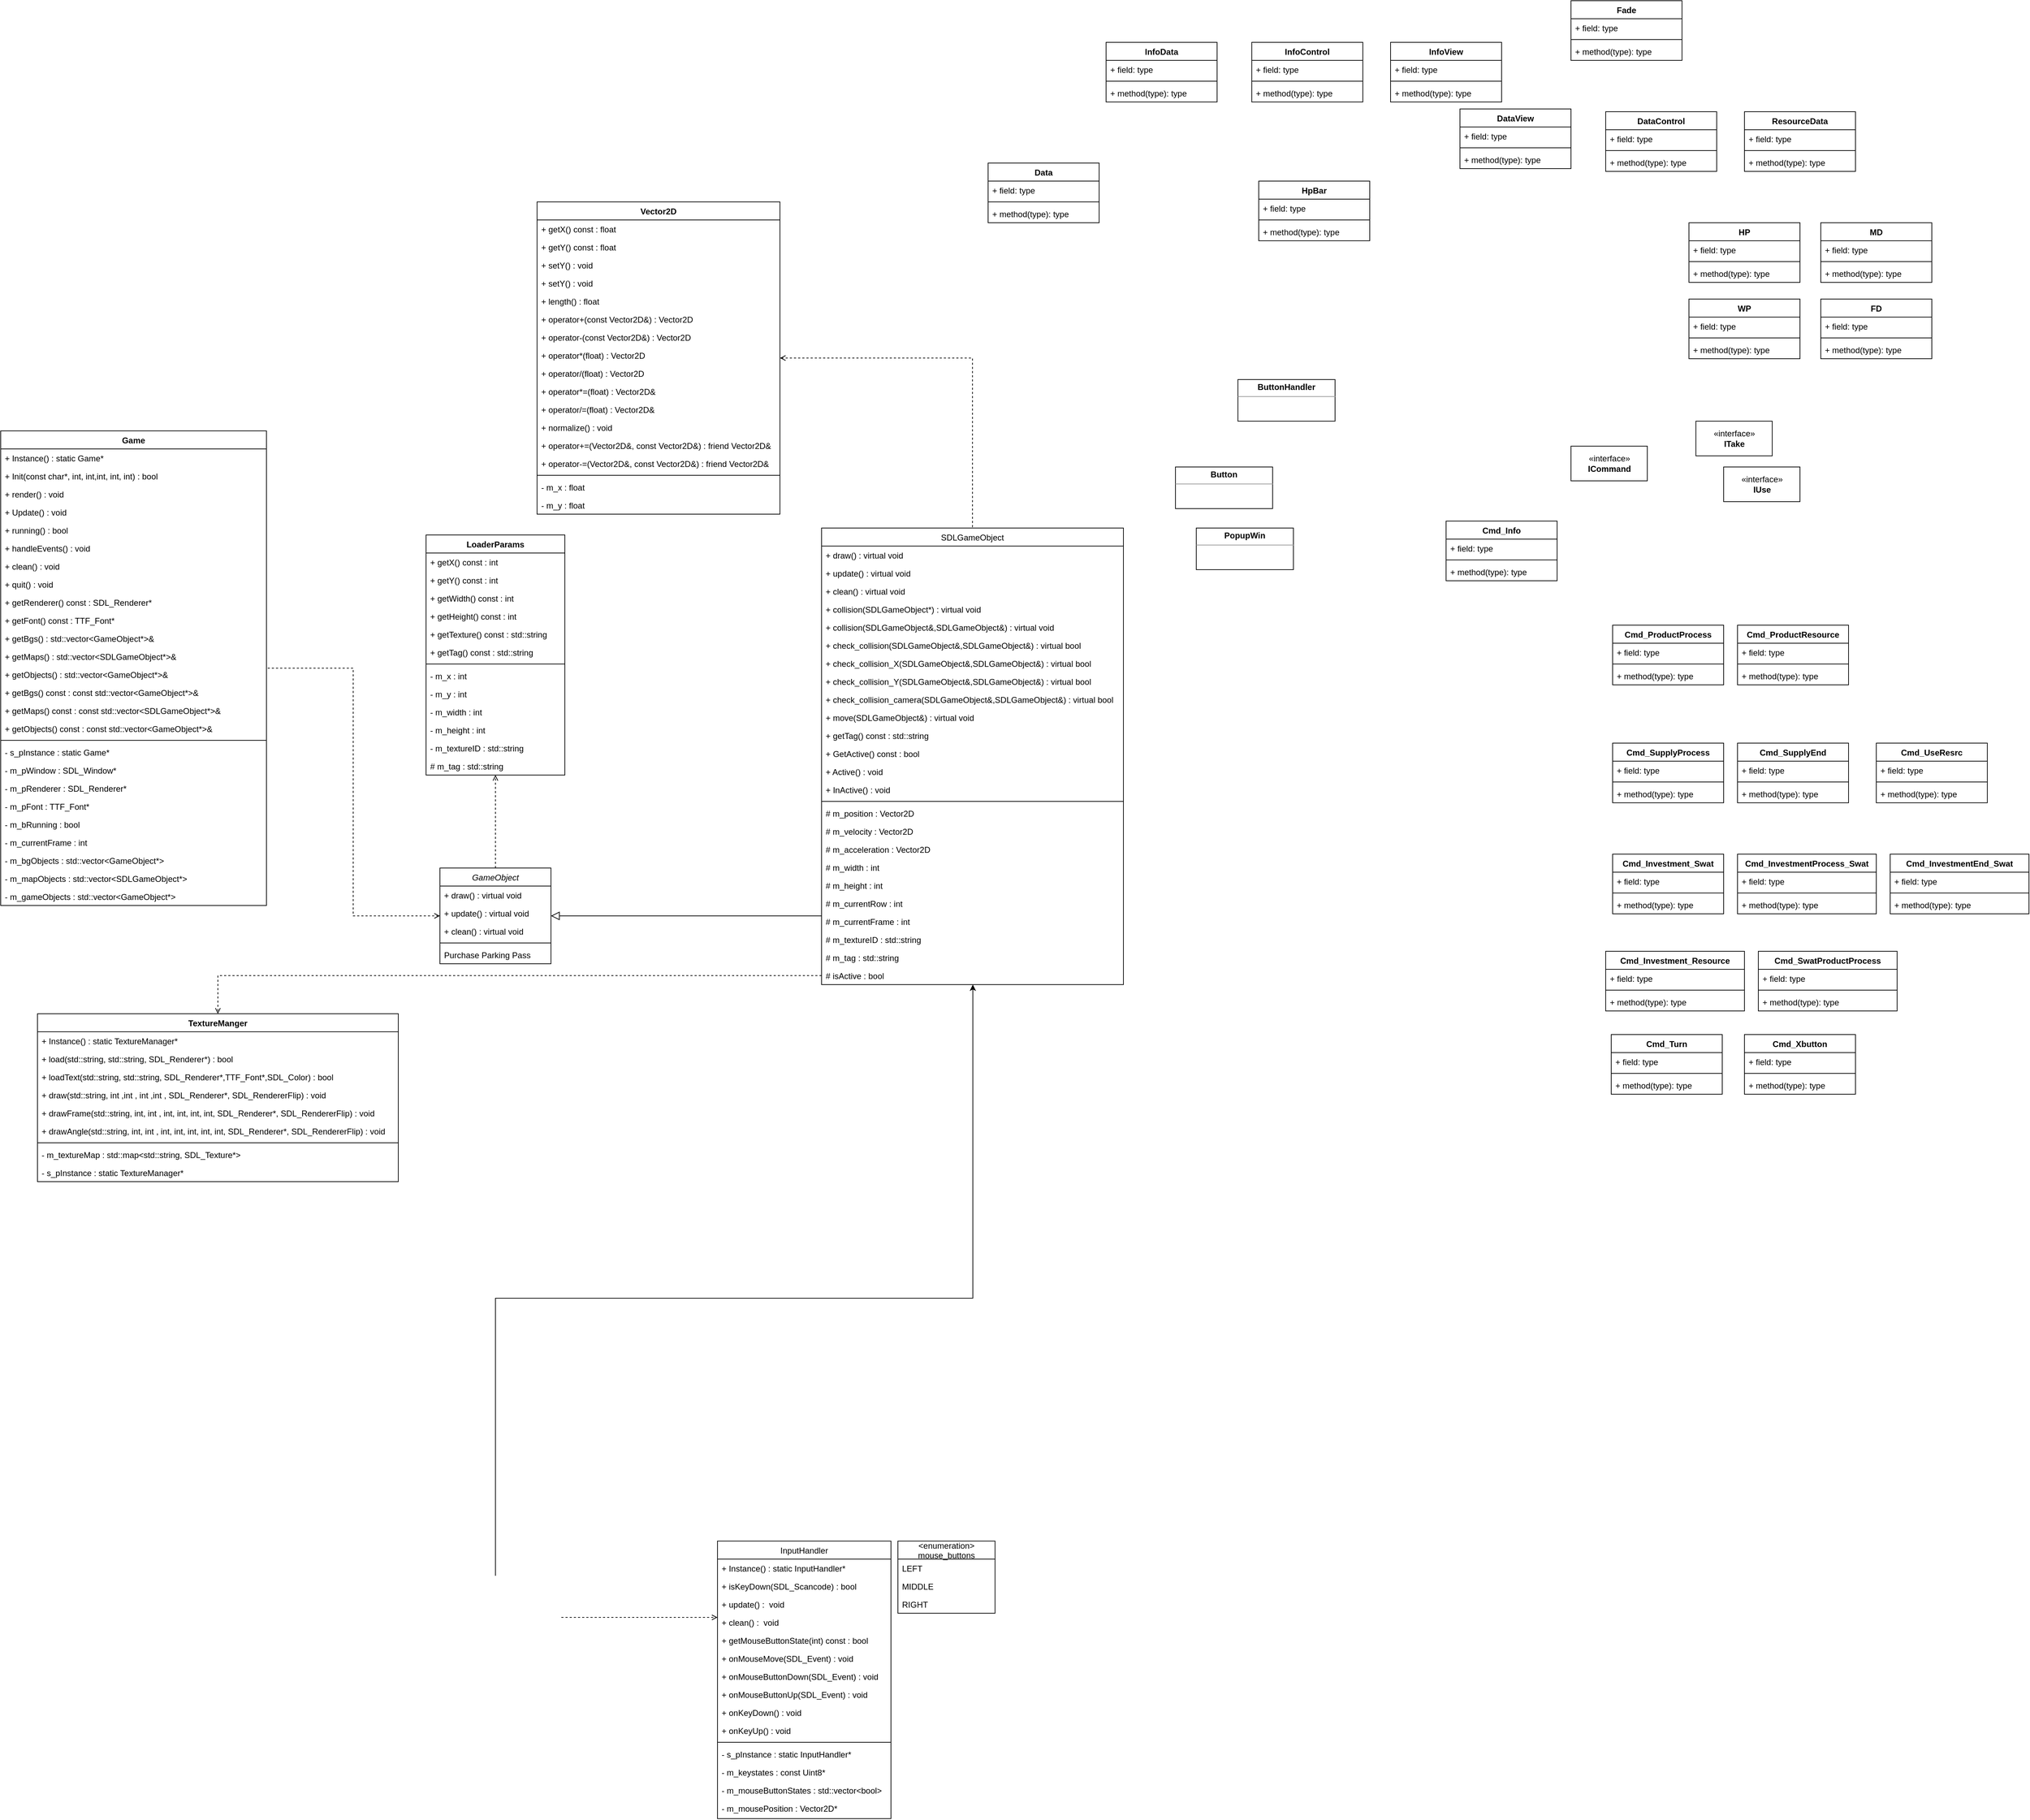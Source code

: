 <mxfile version="15.9.4" type="github">
  <diagram id="QUdWsNunOd2s29OZKPNB" name="Page-1">
    <mxGraphModel dx="1802" dy="2559" grid="1" gridSize="10" guides="1" tooltips="1" connect="1" arrows="1" fold="1" page="1" pageScale="1" pageWidth="827" pageHeight="1169" math="0" shadow="0">
      <root>
        <mxCell id="0" />
        <mxCell id="1" parent="0" />
        <mxCell id="e-X5rbSb38zJNJmSNRHm-2" style="edgeStyle=orthogonalEdgeStyle;rounded=0;orthogonalLoop=1;jettySize=auto;html=1;startArrow=open;startFill=0;endArrow=none;endFill=0;dashed=1;" parent="1" source="e-X5rbSb38zJNJmSNRHm-3" target="e-X5rbSb38zJNJmSNRHm-144" edge="1">
          <mxGeometry relative="1" as="geometry" />
        </mxCell>
        <mxCell id="e-X5rbSb38zJNJmSNRHm-223" style="edgeStyle=orthogonalEdgeStyle;rounded=0;orthogonalLoop=1;jettySize=auto;html=1;endArrow=open;endFill=0;dashed=1;" parent="1" source="e-X5rbSb38zJNJmSNRHm-3" target="e-X5rbSb38zJNJmSNRHm-24" edge="1">
          <mxGeometry relative="1" as="geometry" />
        </mxCell>
        <mxCell id="e-X5rbSb38zJNJmSNRHm-3" value="GameObject" style="swimlane;fontStyle=2;align=center;verticalAlign=top;childLayout=stackLayout;horizontal=1;startSize=26;horizontalStack=0;resizeParent=1;resizeLast=0;collapsible=1;marginBottom=0;rounded=0;shadow=0;strokeWidth=1;" parent="1" vertex="1">
          <mxGeometry x="220" y="120" width="160" height="138" as="geometry">
            <mxRectangle x="230" y="140" width="160" height="26" as="alternateBounds" />
          </mxGeometry>
        </mxCell>
        <mxCell id="e-X5rbSb38zJNJmSNRHm-4" value="+ draw() : virtual void" style="text;align=left;verticalAlign=top;spacingLeft=4;spacingRight=4;overflow=hidden;rotatable=0;points=[[0,0.5],[1,0.5]];portConstraint=eastwest;" parent="e-X5rbSb38zJNJmSNRHm-3" vertex="1">
          <mxGeometry y="26" width="160" height="26" as="geometry" />
        </mxCell>
        <mxCell id="e-X5rbSb38zJNJmSNRHm-5" value="+ update() : virtual void" style="text;align=left;verticalAlign=top;spacingLeft=4;spacingRight=4;overflow=hidden;rotatable=0;points=[[0,0.5],[1,0.5]];portConstraint=eastwest;rounded=0;shadow=0;html=0;" parent="e-X5rbSb38zJNJmSNRHm-3" vertex="1">
          <mxGeometry y="52" width="160" height="26" as="geometry" />
        </mxCell>
        <mxCell id="e-X5rbSb38zJNJmSNRHm-6" value="+ clean() : virtual void" style="text;align=left;verticalAlign=top;spacingLeft=4;spacingRight=4;overflow=hidden;rotatable=0;points=[[0,0.5],[1,0.5]];portConstraint=eastwest;rounded=0;shadow=0;html=0;" parent="e-X5rbSb38zJNJmSNRHm-3" vertex="1">
          <mxGeometry y="78" width="160" height="26" as="geometry" />
        </mxCell>
        <mxCell id="e-X5rbSb38zJNJmSNRHm-7" value="" style="line;html=1;strokeWidth=1;align=left;verticalAlign=middle;spacingTop=-1;spacingLeft=3;spacingRight=3;rotatable=0;labelPosition=right;points=[];portConstraint=eastwest;" parent="e-X5rbSb38zJNJmSNRHm-3" vertex="1">
          <mxGeometry y="104" width="160" height="8" as="geometry" />
        </mxCell>
        <mxCell id="e-X5rbSb38zJNJmSNRHm-8" value="Purchase Parking Pass" style="text;align=left;verticalAlign=top;spacingLeft=4;spacingRight=4;overflow=hidden;rotatable=0;points=[[0,0.5],[1,0.5]];portConstraint=eastwest;" parent="e-X5rbSb38zJNJmSNRHm-3" vertex="1">
          <mxGeometry y="112" width="160" height="26" as="geometry" />
        </mxCell>
        <mxCell id="e-X5rbSb38zJNJmSNRHm-10" value="SDLGameObject" style="swimlane;fontStyle=0;align=center;verticalAlign=top;childLayout=stackLayout;horizontal=1;startSize=26;horizontalStack=0;resizeParent=1;resizeLast=0;collapsible=1;marginBottom=0;rounded=0;shadow=0;strokeWidth=1;" parent="1" vertex="1">
          <mxGeometry x="770" y="-370" width="435" height="658" as="geometry">
            <mxRectangle x="130" y="380" width="160" height="26" as="alternateBounds" />
          </mxGeometry>
        </mxCell>
        <mxCell id="e-X5rbSb38zJNJmSNRHm-11" value="+ draw() : virtual void" style="text;align=left;verticalAlign=top;spacingLeft=4;spacingRight=4;overflow=hidden;rotatable=0;points=[[0,0.5],[1,0.5]];portConstraint=eastwest;" parent="e-X5rbSb38zJNJmSNRHm-10" vertex="1">
          <mxGeometry y="26" width="435" height="26" as="geometry" />
        </mxCell>
        <mxCell id="e-X5rbSb38zJNJmSNRHm-12" value="+ update() : virtual void" style="text;align=left;verticalAlign=top;spacingLeft=4;spacingRight=4;overflow=hidden;rotatable=0;points=[[0,0.5],[1,0.5]];portConstraint=eastwest;" parent="e-X5rbSb38zJNJmSNRHm-10" vertex="1">
          <mxGeometry y="52" width="435" height="26" as="geometry" />
        </mxCell>
        <mxCell id="e-X5rbSb38zJNJmSNRHm-13" value="+ clean() : virtual void" style="text;align=left;verticalAlign=top;spacingLeft=4;spacingRight=4;overflow=hidden;rotatable=0;points=[[0,0.5],[1,0.5]];portConstraint=eastwest;" parent="e-X5rbSb38zJNJmSNRHm-10" vertex="1">
          <mxGeometry y="78" width="435" height="26" as="geometry" />
        </mxCell>
        <mxCell id="e-X5rbSb38zJNJmSNRHm-164" value="+ collision(SDLGameObject*) : virtual void" style="text;align=left;verticalAlign=top;spacingLeft=4;spacingRight=4;overflow=hidden;rotatable=0;points=[[0,0.5],[1,0.5]];portConstraint=eastwest;" parent="e-X5rbSb38zJNJmSNRHm-10" vertex="1">
          <mxGeometry y="104" width="435" height="26" as="geometry" />
        </mxCell>
        <mxCell id="e-X5rbSb38zJNJmSNRHm-166" value="+ collision(SDLGameObject&amp;,SDLGameObject&amp;) : virtual void" style="text;align=left;verticalAlign=top;spacingLeft=4;spacingRight=4;overflow=hidden;rotatable=0;points=[[0,0.5],[1,0.5]];portConstraint=eastwest;" parent="e-X5rbSb38zJNJmSNRHm-10" vertex="1">
          <mxGeometry y="130" width="435" height="26" as="geometry" />
        </mxCell>
        <mxCell id="e-X5rbSb38zJNJmSNRHm-172" value="+ check_collision(SDLGameObject&amp;,SDLGameObject&amp;) : virtual bool" style="text;align=left;verticalAlign=top;spacingLeft=4;spacingRight=4;overflow=hidden;rotatable=0;points=[[0,0.5],[1,0.5]];portConstraint=eastwest;" parent="e-X5rbSb38zJNJmSNRHm-10" vertex="1">
          <mxGeometry y="156" width="435" height="26" as="geometry" />
        </mxCell>
        <mxCell id="e-X5rbSb38zJNJmSNRHm-173" value="+ check_collision_X(SDLGameObject&amp;,SDLGameObject&amp;) : virtual bool" style="text;align=left;verticalAlign=top;spacingLeft=4;spacingRight=4;overflow=hidden;rotatable=0;points=[[0,0.5],[1,0.5]];portConstraint=eastwest;" parent="e-X5rbSb38zJNJmSNRHm-10" vertex="1">
          <mxGeometry y="182" width="435" height="26" as="geometry" />
        </mxCell>
        <mxCell id="e-X5rbSb38zJNJmSNRHm-174" value="+ check_collision_Y(SDLGameObject&amp;,SDLGameObject&amp;) : virtual bool" style="text;align=left;verticalAlign=top;spacingLeft=4;spacingRight=4;overflow=hidden;rotatable=0;points=[[0,0.5],[1,0.5]];portConstraint=eastwest;" parent="e-X5rbSb38zJNJmSNRHm-10" vertex="1">
          <mxGeometry y="208" width="435" height="26" as="geometry" />
        </mxCell>
        <mxCell id="e-X5rbSb38zJNJmSNRHm-175" value="+ check_collision_camera(SDLGameObject&amp;,SDLGameObject&amp;) : virtual bool" style="text;align=left;verticalAlign=top;spacingLeft=4;spacingRight=4;overflow=hidden;rotatable=0;points=[[0,0.5],[1,0.5]];portConstraint=eastwest;" parent="e-X5rbSb38zJNJmSNRHm-10" vertex="1">
          <mxGeometry y="234" width="435" height="26" as="geometry" />
        </mxCell>
        <mxCell id="e-X5rbSb38zJNJmSNRHm-177" value="+ move(SDLGameObject&amp;) : virtual void" style="text;align=left;verticalAlign=top;spacingLeft=4;spacingRight=4;overflow=hidden;rotatable=0;points=[[0,0.5],[1,0.5]];portConstraint=eastwest;" parent="e-X5rbSb38zJNJmSNRHm-10" vertex="1">
          <mxGeometry y="260" width="435" height="26" as="geometry" />
        </mxCell>
        <mxCell id="e-X5rbSb38zJNJmSNRHm-178" value="+ getTag() const : std::string " style="text;align=left;verticalAlign=top;spacingLeft=4;spacingRight=4;overflow=hidden;rotatable=0;points=[[0,0.5],[1,0.5]];portConstraint=eastwest;" parent="e-X5rbSb38zJNJmSNRHm-10" vertex="1">
          <mxGeometry y="286" width="435" height="26" as="geometry" />
        </mxCell>
        <mxCell id="e-X5rbSb38zJNJmSNRHm-179" value="+ GetActive() const : bool " style="text;align=left;verticalAlign=top;spacingLeft=4;spacingRight=4;overflow=hidden;rotatable=0;points=[[0,0.5],[1,0.5]];portConstraint=eastwest;" parent="e-X5rbSb38zJNJmSNRHm-10" vertex="1">
          <mxGeometry y="312" width="435" height="26" as="geometry" />
        </mxCell>
        <mxCell id="e-X5rbSb38zJNJmSNRHm-180" value="+ Active() : void" style="text;align=left;verticalAlign=top;spacingLeft=4;spacingRight=4;overflow=hidden;rotatable=0;points=[[0,0.5],[1,0.5]];portConstraint=eastwest;" parent="e-X5rbSb38zJNJmSNRHm-10" vertex="1">
          <mxGeometry y="338" width="435" height="26" as="geometry" />
        </mxCell>
        <mxCell id="e-X5rbSb38zJNJmSNRHm-181" value="+ InActive() : void" style="text;align=left;verticalAlign=top;spacingLeft=4;spacingRight=4;overflow=hidden;rotatable=0;points=[[0,0.5],[1,0.5]];portConstraint=eastwest;" parent="e-X5rbSb38zJNJmSNRHm-10" vertex="1">
          <mxGeometry y="364" width="435" height="26" as="geometry" />
        </mxCell>
        <mxCell id="e-X5rbSb38zJNJmSNRHm-14" value="" style="line;html=1;strokeWidth=1;align=left;verticalAlign=middle;spacingTop=-1;spacingLeft=3;spacingRight=3;rotatable=0;labelPosition=right;points=[];portConstraint=eastwest;" parent="e-X5rbSb38zJNJmSNRHm-10" vertex="1">
          <mxGeometry y="390" width="435" height="8" as="geometry" />
        </mxCell>
        <mxCell id="e-X5rbSb38zJNJmSNRHm-15" value="# m_position : Vector2D" style="text;align=left;verticalAlign=top;spacingLeft=4;spacingRight=4;overflow=hidden;rotatable=0;points=[[0,0.5],[1,0.5]];portConstraint=eastwest;" parent="e-X5rbSb38zJNJmSNRHm-10" vertex="1">
          <mxGeometry y="398" width="435" height="26" as="geometry" />
        </mxCell>
        <mxCell id="e-X5rbSb38zJNJmSNRHm-16" value="# m_velocity : Vector2D" style="text;align=left;verticalAlign=top;spacingLeft=4;spacingRight=4;overflow=hidden;rotatable=0;points=[[0,0.5],[1,0.5]];portConstraint=eastwest;" parent="e-X5rbSb38zJNJmSNRHm-10" vertex="1">
          <mxGeometry y="424" width="435" height="26" as="geometry" />
        </mxCell>
        <mxCell id="e-X5rbSb38zJNJmSNRHm-17" value="# m_acceleration : Vector2D" style="text;align=left;verticalAlign=top;spacingLeft=4;spacingRight=4;overflow=hidden;rotatable=0;points=[[0,0.5],[1,0.5]];portConstraint=eastwest;" parent="e-X5rbSb38zJNJmSNRHm-10" vertex="1">
          <mxGeometry y="450" width="435" height="26" as="geometry" />
        </mxCell>
        <mxCell id="e-X5rbSb38zJNJmSNRHm-18" value="# m_width : int" style="text;align=left;verticalAlign=top;spacingLeft=4;spacingRight=4;overflow=hidden;rotatable=0;points=[[0,0.5],[1,0.5]];portConstraint=eastwest;" parent="e-X5rbSb38zJNJmSNRHm-10" vertex="1">
          <mxGeometry y="476" width="435" height="26" as="geometry" />
        </mxCell>
        <mxCell id="e-X5rbSb38zJNJmSNRHm-19" value="# m_height : int" style="text;align=left;verticalAlign=top;spacingLeft=4;spacingRight=4;overflow=hidden;rotatable=0;points=[[0,0.5],[1,0.5]];portConstraint=eastwest;" parent="e-X5rbSb38zJNJmSNRHm-10" vertex="1">
          <mxGeometry y="502" width="435" height="26" as="geometry" />
        </mxCell>
        <mxCell id="e-X5rbSb38zJNJmSNRHm-20" value="# m_currentRow : int" style="text;align=left;verticalAlign=top;spacingLeft=4;spacingRight=4;overflow=hidden;rotatable=0;points=[[0,0.5],[1,0.5]];portConstraint=eastwest;" parent="e-X5rbSb38zJNJmSNRHm-10" vertex="1">
          <mxGeometry y="528" width="435" height="26" as="geometry" />
        </mxCell>
        <mxCell id="e-X5rbSb38zJNJmSNRHm-21" value="# m_currentFrame : int" style="text;align=left;verticalAlign=top;spacingLeft=4;spacingRight=4;overflow=hidden;rotatable=0;points=[[0,0.5],[1,0.5]];portConstraint=eastwest;" parent="e-X5rbSb38zJNJmSNRHm-10" vertex="1">
          <mxGeometry y="554" width="435" height="26" as="geometry" />
        </mxCell>
        <mxCell id="e-X5rbSb38zJNJmSNRHm-182" value="# m_textureID : std::string" style="text;align=left;verticalAlign=top;spacingLeft=4;spacingRight=4;overflow=hidden;rotatable=0;points=[[0,0.5],[1,0.5]];portConstraint=eastwest;" parent="e-X5rbSb38zJNJmSNRHm-10" vertex="1">
          <mxGeometry y="580" width="435" height="26" as="geometry" />
        </mxCell>
        <mxCell id="e-X5rbSb38zJNJmSNRHm-184" value="# m_tag : std::string" style="text;align=left;verticalAlign=top;spacingLeft=4;spacingRight=4;overflow=hidden;rotatable=0;points=[[0,0.5],[1,0.5]];portConstraint=eastwest;" parent="e-X5rbSb38zJNJmSNRHm-10" vertex="1">
          <mxGeometry y="606" width="435" height="26" as="geometry" />
        </mxCell>
        <mxCell id="e-X5rbSb38zJNJmSNRHm-22" value="# isActive : bool" style="text;align=left;verticalAlign=top;spacingLeft=4;spacingRight=4;overflow=hidden;rotatable=0;points=[[0,0.5],[1,0.5]];portConstraint=eastwest;" parent="e-X5rbSb38zJNJmSNRHm-10" vertex="1">
          <mxGeometry y="632" width="435" height="26" as="geometry" />
        </mxCell>
        <mxCell id="e-X5rbSb38zJNJmSNRHm-23" value="" style="endArrow=block;endSize=10;endFill=0;shadow=0;strokeWidth=1;rounded=0;edgeStyle=elbowEdgeStyle;elbow=vertical;" parent="1" source="e-X5rbSb38zJNJmSNRHm-10" target="e-X5rbSb38zJNJmSNRHm-3" edge="1">
          <mxGeometry width="160" relative="1" as="geometry">
            <mxPoint x="200" y="203" as="sourcePoint" />
            <mxPoint x="200" y="203" as="targetPoint" />
          </mxGeometry>
        </mxCell>
        <mxCell id="e-X5rbSb38zJNJmSNRHm-24" value="LoaderParams" style="swimlane;fontStyle=1;align=center;verticalAlign=top;childLayout=stackLayout;horizontal=1;startSize=26;horizontalStack=0;resizeParent=1;resizeParentMax=0;resizeLast=0;collapsible=1;marginBottom=0;" parent="1" vertex="1">
          <mxGeometry x="200" y="-360" width="200" height="346" as="geometry" />
        </mxCell>
        <mxCell id="e-X5rbSb38zJNJmSNRHm-25" value="+ getX() const : int" style="text;strokeColor=none;fillColor=none;align=left;verticalAlign=top;spacingLeft=4;spacingRight=4;overflow=hidden;rotatable=0;points=[[0,0.5],[1,0.5]];portConstraint=eastwest;" parent="e-X5rbSb38zJNJmSNRHm-24" vertex="1">
          <mxGeometry y="26" width="200" height="26" as="geometry" />
        </mxCell>
        <mxCell id="e-X5rbSb38zJNJmSNRHm-26" value="+ getY() const : int" style="text;strokeColor=none;fillColor=none;align=left;verticalAlign=top;spacingLeft=4;spacingRight=4;overflow=hidden;rotatable=0;points=[[0,0.5],[1,0.5]];portConstraint=eastwest;" parent="e-X5rbSb38zJNJmSNRHm-24" vertex="1">
          <mxGeometry y="52" width="200" height="26" as="geometry" />
        </mxCell>
        <mxCell id="e-X5rbSb38zJNJmSNRHm-27" value="+ getWidth() const : int" style="text;strokeColor=none;fillColor=none;align=left;verticalAlign=top;spacingLeft=4;spacingRight=4;overflow=hidden;rotatable=0;points=[[0,0.5],[1,0.5]];portConstraint=eastwest;" parent="e-X5rbSb38zJNJmSNRHm-24" vertex="1">
          <mxGeometry y="78" width="200" height="26" as="geometry" />
        </mxCell>
        <mxCell id="e-X5rbSb38zJNJmSNRHm-28" value="+ getHeight() const : int" style="text;strokeColor=none;fillColor=none;align=left;verticalAlign=top;spacingLeft=4;spacingRight=4;overflow=hidden;rotatable=0;points=[[0,0.5],[1,0.5]];portConstraint=eastwest;" parent="e-X5rbSb38zJNJmSNRHm-24" vertex="1">
          <mxGeometry y="104" width="200" height="26" as="geometry" />
        </mxCell>
        <mxCell id="e-X5rbSb38zJNJmSNRHm-29" value="+ getTexture() const : std::string" style="text;strokeColor=none;fillColor=none;align=left;verticalAlign=top;spacingLeft=4;spacingRight=4;overflow=hidden;rotatable=0;points=[[0,0.5],[1,0.5]];portConstraint=eastwest;" parent="e-X5rbSb38zJNJmSNRHm-24" vertex="1">
          <mxGeometry y="130" width="200" height="26" as="geometry" />
        </mxCell>
        <mxCell id="e-X5rbSb38zJNJmSNRHm-221" value="+ getTag() const : std::string " style="text;align=left;verticalAlign=top;spacingLeft=4;spacingRight=4;overflow=hidden;rotatable=0;points=[[0,0.5],[1,0.5]];portConstraint=eastwest;" parent="e-X5rbSb38zJNJmSNRHm-24" vertex="1">
          <mxGeometry y="156" width="200" height="26" as="geometry" />
        </mxCell>
        <mxCell id="e-X5rbSb38zJNJmSNRHm-30" value="" style="line;strokeWidth=1;fillColor=none;align=left;verticalAlign=middle;spacingTop=-1;spacingLeft=3;spacingRight=3;rotatable=0;labelPosition=right;points=[];portConstraint=eastwest;" parent="e-X5rbSb38zJNJmSNRHm-24" vertex="1">
          <mxGeometry y="182" width="200" height="8" as="geometry" />
        </mxCell>
        <mxCell id="e-X5rbSb38zJNJmSNRHm-31" value="- m_x : int" style="text;strokeColor=none;fillColor=none;align=left;verticalAlign=top;spacingLeft=4;spacingRight=4;overflow=hidden;rotatable=0;points=[[0,0.5],[1,0.5]];portConstraint=eastwest;" parent="e-X5rbSb38zJNJmSNRHm-24" vertex="1">
          <mxGeometry y="190" width="200" height="26" as="geometry" />
        </mxCell>
        <mxCell id="e-X5rbSb38zJNJmSNRHm-32" value="- m_y : int" style="text;strokeColor=none;fillColor=none;align=left;verticalAlign=top;spacingLeft=4;spacingRight=4;overflow=hidden;rotatable=0;points=[[0,0.5],[1,0.5]];portConstraint=eastwest;" parent="e-X5rbSb38zJNJmSNRHm-24" vertex="1">
          <mxGeometry y="216" width="200" height="26" as="geometry" />
        </mxCell>
        <mxCell id="e-X5rbSb38zJNJmSNRHm-33" value="- m_width : int" style="text;strokeColor=none;fillColor=none;align=left;verticalAlign=top;spacingLeft=4;spacingRight=4;overflow=hidden;rotatable=0;points=[[0,0.5],[1,0.5]];portConstraint=eastwest;" parent="e-X5rbSb38zJNJmSNRHm-24" vertex="1">
          <mxGeometry y="242" width="200" height="26" as="geometry" />
        </mxCell>
        <mxCell id="e-X5rbSb38zJNJmSNRHm-34" value="- m_height : int" style="text;strokeColor=none;fillColor=none;align=left;verticalAlign=top;spacingLeft=4;spacingRight=4;overflow=hidden;rotatable=0;points=[[0,0.5],[1,0.5]];portConstraint=eastwest;" parent="e-X5rbSb38zJNJmSNRHm-24" vertex="1">
          <mxGeometry y="268" width="200" height="26" as="geometry" />
        </mxCell>
        <mxCell id="e-X5rbSb38zJNJmSNRHm-35" value="- m_textureID : std::string" style="text;strokeColor=none;fillColor=none;align=left;verticalAlign=top;spacingLeft=4;spacingRight=4;overflow=hidden;rotatable=0;points=[[0,0.5],[1,0.5]];portConstraint=eastwest;" parent="e-X5rbSb38zJNJmSNRHm-24" vertex="1">
          <mxGeometry y="294" width="200" height="26" as="geometry" />
        </mxCell>
        <mxCell id="e-X5rbSb38zJNJmSNRHm-222" value="# m_tag : std::string" style="text;align=left;verticalAlign=top;spacingLeft=4;spacingRight=4;overflow=hidden;rotatable=0;points=[[0,0.5],[1,0.5]];portConstraint=eastwest;" parent="e-X5rbSb38zJNJmSNRHm-24" vertex="1">
          <mxGeometry y="320" width="200" height="26" as="geometry" />
        </mxCell>
        <mxCell id="e-X5rbSb38zJNJmSNRHm-36" style="edgeStyle=orthogonalEdgeStyle;rounded=0;orthogonalLoop=1;jettySize=auto;html=1;" parent="1" target="e-X5rbSb38zJNJmSNRHm-10" edge="1">
          <mxGeometry relative="1" as="geometry">
            <mxPoint x="300" y="710" as="targetPoint" />
            <Array as="points">
              <mxPoint x="300" y="740" />
              <mxPoint x="988" y="740" />
            </Array>
            <mxPoint x="300" y="1140.0" as="sourcePoint" />
          </mxGeometry>
        </mxCell>
        <mxCell id="e-X5rbSb38zJNJmSNRHm-37" style="edgeStyle=orthogonalEdgeStyle;rounded=0;orthogonalLoop=1;jettySize=auto;html=1;dashed=1;endArrow=open;endFill=0;" parent="1" target="e-X5rbSb38zJNJmSNRHm-50" edge="1">
          <mxGeometry relative="1" as="geometry">
            <Array as="points">
              <mxPoint x="540" y="1200" />
              <mxPoint x="540" y="1200" />
            </Array>
            <mxPoint x="395" y="1200.0" as="sourcePoint" />
          </mxGeometry>
        </mxCell>
        <mxCell id="e-X5rbSb38zJNJmSNRHm-50" value="InputHandler" style="swimlane;fontStyle=0;align=center;verticalAlign=top;childLayout=stackLayout;horizontal=1;startSize=26;horizontalStack=0;resizeParent=1;resizeLast=0;collapsible=1;marginBottom=0;rounded=0;shadow=0;strokeWidth=1;" parent="1" vertex="1">
          <mxGeometry x="620" y="1090" width="250" height="400" as="geometry">
            <mxRectangle x="130" y="380" width="160" height="26" as="alternateBounds" />
          </mxGeometry>
        </mxCell>
        <mxCell id="e-X5rbSb38zJNJmSNRHm-51" value="+ Instance() : static InputHandler*" style="text;align=left;verticalAlign=top;spacingLeft=4;spacingRight=4;overflow=hidden;rotatable=0;points=[[0,0.5],[1,0.5]];portConstraint=eastwest;" parent="e-X5rbSb38zJNJmSNRHm-50" vertex="1">
          <mxGeometry y="26" width="250" height="26" as="geometry" />
        </mxCell>
        <mxCell id="e-X5rbSb38zJNJmSNRHm-52" value="+ isKeyDown(SDL_Scancode) : bool" style="text;align=left;verticalAlign=top;spacingLeft=4;spacingRight=4;overflow=hidden;rotatable=0;points=[[0,0.5],[1,0.5]];portConstraint=eastwest;" parent="e-X5rbSb38zJNJmSNRHm-50" vertex="1">
          <mxGeometry y="52" width="250" height="26" as="geometry" />
        </mxCell>
        <mxCell id="e-X5rbSb38zJNJmSNRHm-53" value="+ update() :  void" style="text;align=left;verticalAlign=top;spacingLeft=4;spacingRight=4;overflow=hidden;rotatable=0;points=[[0,0.5],[1,0.5]];portConstraint=eastwest;" parent="e-X5rbSb38zJNJmSNRHm-50" vertex="1">
          <mxGeometry y="78" width="250" height="26" as="geometry" />
        </mxCell>
        <mxCell id="e-X5rbSb38zJNJmSNRHm-54" value="+ clean() :  void" style="text;align=left;verticalAlign=top;spacingLeft=4;spacingRight=4;overflow=hidden;rotatable=0;points=[[0,0.5],[1,0.5]];portConstraint=eastwest;" parent="e-X5rbSb38zJNJmSNRHm-50" vertex="1">
          <mxGeometry y="104" width="250" height="26" as="geometry" />
        </mxCell>
        <mxCell id="e-X5rbSb38zJNJmSNRHm-55" value="+ getMouseButtonState(int) const : bool" style="text;align=left;verticalAlign=top;spacingLeft=4;spacingRight=4;overflow=hidden;rotatable=0;points=[[0,0.5],[1,0.5]];portConstraint=eastwest;" parent="e-X5rbSb38zJNJmSNRHm-50" vertex="1">
          <mxGeometry y="130" width="250" height="26" as="geometry" />
        </mxCell>
        <mxCell id="e-X5rbSb38zJNJmSNRHm-56" value="+ onMouseMove(SDL_Event) : void" style="text;align=left;verticalAlign=top;spacingLeft=4;spacingRight=4;overflow=hidden;rotatable=0;points=[[0,0.5],[1,0.5]];portConstraint=eastwest;" parent="e-X5rbSb38zJNJmSNRHm-50" vertex="1">
          <mxGeometry y="156" width="250" height="26" as="geometry" />
        </mxCell>
        <mxCell id="e-X5rbSb38zJNJmSNRHm-57" value="+ onMouseButtonDown(SDL_Event) : void" style="text;align=left;verticalAlign=top;spacingLeft=4;spacingRight=4;overflow=hidden;rotatable=0;points=[[0,0.5],[1,0.5]];portConstraint=eastwest;" parent="e-X5rbSb38zJNJmSNRHm-50" vertex="1">
          <mxGeometry y="182" width="250" height="26" as="geometry" />
        </mxCell>
        <mxCell id="e-X5rbSb38zJNJmSNRHm-58" value="+ onMouseButtonUp(SDL_Event) : void" style="text;align=left;verticalAlign=top;spacingLeft=4;spacingRight=4;overflow=hidden;rotatable=0;points=[[0,0.5],[1,0.5]];portConstraint=eastwest;" parent="e-X5rbSb38zJNJmSNRHm-50" vertex="1">
          <mxGeometry y="208" width="250" height="26" as="geometry" />
        </mxCell>
        <mxCell id="e-X5rbSb38zJNJmSNRHm-59" value="+ onKeyDown() : void" style="text;align=left;verticalAlign=top;spacingLeft=4;spacingRight=4;overflow=hidden;rotatable=0;points=[[0,0.5],[1,0.5]];portConstraint=eastwest;" parent="e-X5rbSb38zJNJmSNRHm-50" vertex="1">
          <mxGeometry y="234" width="250" height="26" as="geometry" />
        </mxCell>
        <mxCell id="e-X5rbSb38zJNJmSNRHm-60" value="+ onKeyUp() : void" style="text;align=left;verticalAlign=top;spacingLeft=4;spacingRight=4;overflow=hidden;rotatable=0;points=[[0,0.5],[1,0.5]];portConstraint=eastwest;" parent="e-X5rbSb38zJNJmSNRHm-50" vertex="1">
          <mxGeometry y="260" width="250" height="26" as="geometry" />
        </mxCell>
        <mxCell id="e-X5rbSb38zJNJmSNRHm-61" value="" style="line;html=1;strokeWidth=1;align=left;verticalAlign=middle;spacingTop=-1;spacingLeft=3;spacingRight=3;rotatable=0;labelPosition=right;points=[];portConstraint=eastwest;" parent="e-X5rbSb38zJNJmSNRHm-50" vertex="1">
          <mxGeometry y="286" width="250" height="8" as="geometry" />
        </mxCell>
        <mxCell id="e-X5rbSb38zJNJmSNRHm-62" value="- s_pInstance : static InputHandler*" style="text;align=left;verticalAlign=top;spacingLeft=4;spacingRight=4;overflow=hidden;rotatable=0;points=[[0,0.5],[1,0.5]];portConstraint=eastwest;" parent="e-X5rbSb38zJNJmSNRHm-50" vertex="1">
          <mxGeometry y="294" width="250" height="26" as="geometry" />
        </mxCell>
        <mxCell id="e-X5rbSb38zJNJmSNRHm-63" value="- m_keystates : const Uint8*" style="text;align=left;verticalAlign=top;spacingLeft=4;spacingRight=4;overflow=hidden;rotatable=0;points=[[0,0.5],[1,0.5]];portConstraint=eastwest;" parent="e-X5rbSb38zJNJmSNRHm-50" vertex="1">
          <mxGeometry y="320" width="250" height="26" as="geometry" />
        </mxCell>
        <mxCell id="e-X5rbSb38zJNJmSNRHm-64" value="- m_mouseButtonStates : std::vector&lt;bool&gt;" style="text;align=left;verticalAlign=top;spacingLeft=4;spacingRight=4;overflow=hidden;rotatable=0;points=[[0,0.5],[1,0.5]];portConstraint=eastwest;" parent="e-X5rbSb38zJNJmSNRHm-50" vertex="1">
          <mxGeometry y="346" width="250" height="26" as="geometry" />
        </mxCell>
        <mxCell id="e-X5rbSb38zJNJmSNRHm-65" value="- m_mousePosition : Vector2D*" style="text;align=left;verticalAlign=top;spacingLeft=4;spacingRight=4;overflow=hidden;rotatable=0;points=[[0,0.5],[1,0.5]];portConstraint=eastwest;" parent="e-X5rbSb38zJNJmSNRHm-50" vertex="1">
          <mxGeometry y="372" width="250" height="26" as="geometry" />
        </mxCell>
        <mxCell id="e-X5rbSb38zJNJmSNRHm-66" value="&lt;enumeration&gt;&#xa;mouse_buttons" style="swimlane;fontStyle=0;childLayout=stackLayout;horizontal=1;startSize=26;fillColor=none;horizontalStack=0;resizeParent=1;resizeParentMax=0;resizeLast=0;collapsible=1;marginBottom=0;" parent="1" vertex="1">
          <mxGeometry x="880" y="1090" width="140" height="104" as="geometry" />
        </mxCell>
        <mxCell id="e-X5rbSb38zJNJmSNRHm-67" value="LEFT" style="text;strokeColor=none;fillColor=none;align=left;verticalAlign=top;spacingLeft=4;spacingRight=4;overflow=hidden;rotatable=0;points=[[0,0.5],[1,0.5]];portConstraint=eastwest;" parent="e-X5rbSb38zJNJmSNRHm-66" vertex="1">
          <mxGeometry y="26" width="140" height="26" as="geometry" />
        </mxCell>
        <mxCell id="e-X5rbSb38zJNJmSNRHm-68" value="MIDDLE" style="text;strokeColor=none;fillColor=none;align=left;verticalAlign=top;spacingLeft=4;spacingRight=4;overflow=hidden;rotatable=0;points=[[0,0.5],[1,0.5]];portConstraint=eastwest;" parent="e-X5rbSb38zJNJmSNRHm-66" vertex="1">
          <mxGeometry y="52" width="140" height="26" as="geometry" />
        </mxCell>
        <mxCell id="e-X5rbSb38zJNJmSNRHm-69" value="RIGHT" style="text;strokeColor=none;fillColor=none;align=left;verticalAlign=top;spacingLeft=4;spacingRight=4;overflow=hidden;rotatable=0;points=[[0,0.5],[1,0.5]];portConstraint=eastwest;" parent="e-X5rbSb38zJNJmSNRHm-66" vertex="1">
          <mxGeometry y="78" width="140" height="26" as="geometry" />
        </mxCell>
        <mxCell id="e-X5rbSb38zJNJmSNRHm-70" style="edgeStyle=orthogonalEdgeStyle;rounded=0;orthogonalLoop=1;jettySize=auto;html=1;dashed=1;endArrow=none;endFill=0;startArrow=open;startFill=0;" parent="1" source="e-X5rbSb38zJNJmSNRHm-71" target="e-X5rbSb38zJNJmSNRHm-10" edge="1">
          <mxGeometry relative="1" as="geometry" />
        </mxCell>
        <mxCell id="e-X5rbSb38zJNJmSNRHm-71" value="Vector2D" style="swimlane;fontStyle=1;align=center;verticalAlign=top;childLayout=stackLayout;horizontal=1;startSize=26;horizontalStack=0;resizeParent=1;resizeParentMax=0;resizeLast=0;collapsible=1;marginBottom=0;" parent="1" vertex="1">
          <mxGeometry x="360" y="-840" width="350" height="450" as="geometry" />
        </mxCell>
        <mxCell id="e-X5rbSb38zJNJmSNRHm-72" value="+ getX() const : float" style="text;strokeColor=none;fillColor=none;align=left;verticalAlign=top;spacingLeft=4;spacingRight=4;overflow=hidden;rotatable=0;points=[[0,0.5],[1,0.5]];portConstraint=eastwest;" parent="e-X5rbSb38zJNJmSNRHm-71" vertex="1">
          <mxGeometry y="26" width="350" height="26" as="geometry" />
        </mxCell>
        <mxCell id="e-X5rbSb38zJNJmSNRHm-73" value="+ getY() const : float" style="text;strokeColor=none;fillColor=none;align=left;verticalAlign=top;spacingLeft=4;spacingRight=4;overflow=hidden;rotatable=0;points=[[0,0.5],[1,0.5]];portConstraint=eastwest;" parent="e-X5rbSb38zJNJmSNRHm-71" vertex="1">
          <mxGeometry y="52" width="350" height="26" as="geometry" />
        </mxCell>
        <mxCell id="e-X5rbSb38zJNJmSNRHm-74" value="+ setY() : void" style="text;strokeColor=none;fillColor=none;align=left;verticalAlign=top;spacingLeft=4;spacingRight=4;overflow=hidden;rotatable=0;points=[[0,0.5],[1,0.5]];portConstraint=eastwest;" parent="e-X5rbSb38zJNJmSNRHm-71" vertex="1">
          <mxGeometry y="78" width="350" height="26" as="geometry" />
        </mxCell>
        <mxCell id="e-X5rbSb38zJNJmSNRHm-75" value="+ setY() : void" style="text;strokeColor=none;fillColor=none;align=left;verticalAlign=top;spacingLeft=4;spacingRight=4;overflow=hidden;rotatable=0;points=[[0,0.5],[1,0.5]];portConstraint=eastwest;" parent="e-X5rbSb38zJNJmSNRHm-71" vertex="1">
          <mxGeometry y="104" width="350" height="26" as="geometry" />
        </mxCell>
        <mxCell id="e-X5rbSb38zJNJmSNRHm-76" value="+ length() : float" style="text;strokeColor=none;fillColor=none;align=left;verticalAlign=top;spacingLeft=4;spacingRight=4;overflow=hidden;rotatable=0;points=[[0,0.5],[1,0.5]];portConstraint=eastwest;" parent="e-X5rbSb38zJNJmSNRHm-71" vertex="1">
          <mxGeometry y="130" width="350" height="26" as="geometry" />
        </mxCell>
        <mxCell id="e-X5rbSb38zJNJmSNRHm-77" value="+ operator+(const Vector2D&amp;) : Vector2D" style="text;strokeColor=none;fillColor=none;align=left;verticalAlign=top;spacingLeft=4;spacingRight=4;overflow=hidden;rotatable=0;points=[[0,0.5],[1,0.5]];portConstraint=eastwest;" parent="e-X5rbSb38zJNJmSNRHm-71" vertex="1">
          <mxGeometry y="156" width="350" height="26" as="geometry" />
        </mxCell>
        <mxCell id="e-X5rbSb38zJNJmSNRHm-78" value="+ operator-(const Vector2D&amp;) : Vector2D" style="text;strokeColor=none;fillColor=none;align=left;verticalAlign=top;spacingLeft=4;spacingRight=4;overflow=hidden;rotatable=0;points=[[0,0.5],[1,0.5]];portConstraint=eastwest;" parent="e-X5rbSb38zJNJmSNRHm-71" vertex="1">
          <mxGeometry y="182" width="350" height="26" as="geometry" />
        </mxCell>
        <mxCell id="e-X5rbSb38zJNJmSNRHm-79" value="+ operator*(float) : Vector2D" style="text;strokeColor=none;fillColor=none;align=left;verticalAlign=top;spacingLeft=4;spacingRight=4;overflow=hidden;rotatable=0;points=[[0,0.5],[1,0.5]];portConstraint=eastwest;" parent="e-X5rbSb38zJNJmSNRHm-71" vertex="1">
          <mxGeometry y="208" width="350" height="26" as="geometry" />
        </mxCell>
        <mxCell id="e-X5rbSb38zJNJmSNRHm-80" value="+ operator/(float) : Vector2D" style="text;strokeColor=none;fillColor=none;align=left;verticalAlign=top;spacingLeft=4;spacingRight=4;overflow=hidden;rotatable=0;points=[[0,0.5],[1,0.5]];portConstraint=eastwest;" parent="e-X5rbSb38zJNJmSNRHm-71" vertex="1">
          <mxGeometry y="234" width="350" height="26" as="geometry" />
        </mxCell>
        <mxCell id="e-X5rbSb38zJNJmSNRHm-81" value="+ operator*=(float) : Vector2D&amp;" style="text;strokeColor=none;fillColor=none;align=left;verticalAlign=top;spacingLeft=4;spacingRight=4;overflow=hidden;rotatable=0;points=[[0,0.5],[1,0.5]];portConstraint=eastwest;" parent="e-X5rbSb38zJNJmSNRHm-71" vertex="1">
          <mxGeometry y="260" width="350" height="26" as="geometry" />
        </mxCell>
        <mxCell id="e-X5rbSb38zJNJmSNRHm-82" value="+ operator/=(float) : Vector2D&amp;" style="text;strokeColor=none;fillColor=none;align=left;verticalAlign=top;spacingLeft=4;spacingRight=4;overflow=hidden;rotatable=0;points=[[0,0.5],[1,0.5]];portConstraint=eastwest;" parent="e-X5rbSb38zJNJmSNRHm-71" vertex="1">
          <mxGeometry y="286" width="350" height="26" as="geometry" />
        </mxCell>
        <mxCell id="e-X5rbSb38zJNJmSNRHm-83" value="+ normalize() : void" style="text;strokeColor=none;fillColor=none;align=left;verticalAlign=top;spacingLeft=4;spacingRight=4;overflow=hidden;rotatable=0;points=[[0,0.5],[1,0.5]];portConstraint=eastwest;" parent="e-X5rbSb38zJNJmSNRHm-71" vertex="1">
          <mxGeometry y="312" width="350" height="26" as="geometry" />
        </mxCell>
        <mxCell id="e-X5rbSb38zJNJmSNRHm-84" value="+ operator+=(Vector2D&amp;, const Vector2D&amp;) : friend Vector2D&amp;" style="text;strokeColor=none;fillColor=none;align=left;verticalAlign=top;spacingLeft=4;spacingRight=4;overflow=hidden;rotatable=0;points=[[0,0.5],[1,0.5]];portConstraint=eastwest;" parent="e-X5rbSb38zJNJmSNRHm-71" vertex="1">
          <mxGeometry y="338" width="350" height="26" as="geometry" />
        </mxCell>
        <mxCell id="e-X5rbSb38zJNJmSNRHm-85" value="+ operator-=(Vector2D&amp;, const Vector2D&amp;) : friend Vector2D&amp;" style="text;strokeColor=none;fillColor=none;align=left;verticalAlign=top;spacingLeft=4;spacingRight=4;overflow=hidden;rotatable=0;points=[[0,0.5],[1,0.5]];portConstraint=eastwest;" parent="e-X5rbSb38zJNJmSNRHm-71" vertex="1">
          <mxGeometry y="364" width="350" height="26" as="geometry" />
        </mxCell>
        <mxCell id="e-X5rbSb38zJNJmSNRHm-86" value="" style="line;strokeWidth=1;fillColor=none;align=left;verticalAlign=middle;spacingTop=-1;spacingLeft=3;spacingRight=3;rotatable=0;labelPosition=right;points=[];portConstraint=eastwest;" parent="e-X5rbSb38zJNJmSNRHm-71" vertex="1">
          <mxGeometry y="390" width="350" height="8" as="geometry" />
        </mxCell>
        <mxCell id="e-X5rbSb38zJNJmSNRHm-87" value="- m_x : float" style="text;strokeColor=none;fillColor=none;align=left;verticalAlign=top;spacingLeft=4;spacingRight=4;overflow=hidden;rotatable=0;points=[[0,0.5],[1,0.5]];portConstraint=eastwest;" parent="e-X5rbSb38zJNJmSNRHm-71" vertex="1">
          <mxGeometry y="398" width="350" height="26" as="geometry" />
        </mxCell>
        <mxCell id="e-X5rbSb38zJNJmSNRHm-88" value="- m_y : float" style="text;strokeColor=none;fillColor=none;align=left;verticalAlign=top;spacingLeft=4;spacingRight=4;overflow=hidden;rotatable=0;points=[[0,0.5],[1,0.5]];portConstraint=eastwest;" parent="e-X5rbSb38zJNJmSNRHm-71" vertex="1">
          <mxGeometry y="424" width="350" height="26" as="geometry" />
        </mxCell>
        <mxCell id="e-X5rbSb38zJNJmSNRHm-89" value="TextureManger" style="swimlane;fontStyle=1;align=center;verticalAlign=top;childLayout=stackLayout;horizontal=1;startSize=26;horizontalStack=0;resizeParent=1;resizeParentMax=0;resizeLast=0;collapsible=1;marginBottom=0;" parent="1" vertex="1">
          <mxGeometry x="-360" y="330" width="520" height="242" as="geometry" />
        </mxCell>
        <mxCell id="e-X5rbSb38zJNJmSNRHm-90" value="+ Instance() : static TextureManager*" style="text;strokeColor=none;fillColor=none;align=left;verticalAlign=top;spacingLeft=4;spacingRight=4;overflow=hidden;rotatable=0;points=[[0,0.5],[1,0.5]];portConstraint=eastwest;" parent="e-X5rbSb38zJNJmSNRHm-89" vertex="1">
          <mxGeometry y="26" width="520" height="26" as="geometry" />
        </mxCell>
        <mxCell id="e-X5rbSb38zJNJmSNRHm-91" value="+ load(std::string, std::string, SDL_Renderer*) : bool" style="text;strokeColor=none;fillColor=none;align=left;verticalAlign=top;spacingLeft=4;spacingRight=4;overflow=hidden;rotatable=0;points=[[0,0.5],[1,0.5]];portConstraint=eastwest;" parent="e-X5rbSb38zJNJmSNRHm-89" vertex="1">
          <mxGeometry y="52" width="520" height="26" as="geometry" />
        </mxCell>
        <mxCell id="e-X5rbSb38zJNJmSNRHm-163" value="+ loadText(std::string, std::string, SDL_Renderer*,TTF_Font*,SDL_Color) : bool" style="text;strokeColor=none;fillColor=none;align=left;verticalAlign=top;spacingLeft=4;spacingRight=4;overflow=hidden;rotatable=0;points=[[0,0.5],[1,0.5]];portConstraint=eastwest;" parent="e-X5rbSb38zJNJmSNRHm-89" vertex="1">
          <mxGeometry y="78" width="520" height="26" as="geometry" />
        </mxCell>
        <mxCell id="e-X5rbSb38zJNJmSNRHm-92" value="+ draw(std::string, int ,int , int ,int , SDL_Renderer*, SDL_RendererFlip) : void" style="text;strokeColor=none;fillColor=none;align=left;verticalAlign=top;spacingLeft=4;spacingRight=4;overflow=hidden;rotatable=0;points=[[0,0.5],[1,0.5]];portConstraint=eastwest;" parent="e-X5rbSb38zJNJmSNRHm-89" vertex="1">
          <mxGeometry y="104" width="520" height="26" as="geometry" />
        </mxCell>
        <mxCell id="e-X5rbSb38zJNJmSNRHm-93" value="+ drawFrame(std::string, int, int , int, int, int, int, SDL_Renderer*, SDL_RendererFlip) : void" style="text;strokeColor=none;fillColor=none;align=left;verticalAlign=top;spacingLeft=4;spacingRight=4;overflow=hidden;rotatable=0;points=[[0,0.5],[1,0.5]];portConstraint=eastwest;" parent="e-X5rbSb38zJNJmSNRHm-89" vertex="1">
          <mxGeometry y="130" width="520" height="26" as="geometry" />
        </mxCell>
        <mxCell id="e-X5rbSb38zJNJmSNRHm-94" value="+ drawAngle(std::string, int, int , int, int, int, int, int, SDL_Renderer*, SDL_RendererFlip) : void" style="text;strokeColor=none;fillColor=none;align=left;verticalAlign=top;spacingLeft=4;spacingRight=4;overflow=hidden;rotatable=0;points=[[0,0.5],[1,0.5]];portConstraint=eastwest;" parent="e-X5rbSb38zJNJmSNRHm-89" vertex="1">
          <mxGeometry y="156" width="520" height="26" as="geometry" />
        </mxCell>
        <mxCell id="e-X5rbSb38zJNJmSNRHm-95" value="" style="line;strokeWidth=1;fillColor=none;align=left;verticalAlign=middle;spacingTop=-1;spacingLeft=3;spacingRight=3;rotatable=0;labelPosition=right;points=[];portConstraint=eastwest;" parent="e-X5rbSb38zJNJmSNRHm-89" vertex="1">
          <mxGeometry y="182" width="520" height="8" as="geometry" />
        </mxCell>
        <mxCell id="e-X5rbSb38zJNJmSNRHm-96" value="- m_textureMap : std::map&lt;std::string, SDL_Texture*&gt;" style="text;strokeColor=none;fillColor=none;align=left;verticalAlign=top;spacingLeft=4;spacingRight=4;overflow=hidden;rotatable=0;points=[[0,0.5],[1,0.5]];portConstraint=eastwest;" parent="e-X5rbSb38zJNJmSNRHm-89" vertex="1">
          <mxGeometry y="190" width="520" height="26" as="geometry" />
        </mxCell>
        <mxCell id="e-X5rbSb38zJNJmSNRHm-97" value="- s_pInstance : static TextureManager*" style="text;strokeColor=none;fillColor=none;align=left;verticalAlign=top;spacingLeft=4;spacingRight=4;overflow=hidden;rotatable=0;points=[[0,0.5],[1,0.5]];portConstraint=eastwest;" parent="e-X5rbSb38zJNJmSNRHm-89" vertex="1">
          <mxGeometry y="216" width="520" height="26" as="geometry" />
        </mxCell>
        <mxCell id="e-X5rbSb38zJNJmSNRHm-144" value="Game" style="swimlane;fontStyle=1;align=center;verticalAlign=top;childLayout=stackLayout;horizontal=1;startSize=26;horizontalStack=0;resizeParent=1;resizeParentMax=0;resizeLast=0;collapsible=1;marginBottom=0;" parent="1" vertex="1">
          <mxGeometry x="-413" y="-510" width="383" height="684" as="geometry" />
        </mxCell>
        <mxCell id="e-X5rbSb38zJNJmSNRHm-145" value="+ Instance() : static Game*" style="text;strokeColor=none;fillColor=none;align=left;verticalAlign=top;spacingLeft=4;spacingRight=4;overflow=hidden;rotatable=0;points=[[0,0.5],[1,0.5]];portConstraint=eastwest;" parent="e-X5rbSb38zJNJmSNRHm-144" vertex="1">
          <mxGeometry y="26" width="383" height="26" as="geometry" />
        </mxCell>
        <mxCell id="e-X5rbSb38zJNJmSNRHm-146" value="+ Init(const char*, int, int,int, int, int) : bool" style="text;strokeColor=none;fillColor=none;align=left;verticalAlign=top;spacingLeft=4;spacingRight=4;overflow=hidden;rotatable=0;points=[[0,0.5],[1,0.5]];portConstraint=eastwest;" parent="e-X5rbSb38zJNJmSNRHm-144" vertex="1">
          <mxGeometry y="52" width="383" height="26" as="geometry" />
        </mxCell>
        <mxCell id="e-X5rbSb38zJNJmSNRHm-147" value="+ render() : void" style="text;strokeColor=none;fillColor=none;align=left;verticalAlign=top;spacingLeft=4;spacingRight=4;overflow=hidden;rotatable=0;points=[[0,0.5],[1,0.5]];portConstraint=eastwest;" parent="e-X5rbSb38zJNJmSNRHm-144" vertex="1">
          <mxGeometry y="78" width="383" height="26" as="geometry" />
        </mxCell>
        <mxCell id="e-X5rbSb38zJNJmSNRHm-148" value="+ Update() : void" style="text;strokeColor=none;fillColor=none;align=left;verticalAlign=top;spacingLeft=4;spacingRight=4;overflow=hidden;rotatable=0;points=[[0,0.5],[1,0.5]];portConstraint=eastwest;" parent="e-X5rbSb38zJNJmSNRHm-144" vertex="1">
          <mxGeometry y="104" width="383" height="26" as="geometry" />
        </mxCell>
        <mxCell id="e-X5rbSb38zJNJmSNRHm-149" value="+ running() : bool" style="text;strokeColor=none;fillColor=none;align=left;verticalAlign=top;spacingLeft=4;spacingRight=4;overflow=hidden;rotatable=0;points=[[0,0.5],[1,0.5]];portConstraint=eastwest;" parent="e-X5rbSb38zJNJmSNRHm-144" vertex="1">
          <mxGeometry y="130" width="383" height="26" as="geometry" />
        </mxCell>
        <mxCell id="e-X5rbSb38zJNJmSNRHm-150" value="+ handleEvents() : void" style="text;strokeColor=none;fillColor=none;align=left;verticalAlign=top;spacingLeft=4;spacingRight=4;overflow=hidden;rotatable=0;points=[[0,0.5],[1,0.5]];portConstraint=eastwest;" parent="e-X5rbSb38zJNJmSNRHm-144" vertex="1">
          <mxGeometry y="156" width="383" height="26" as="geometry" />
        </mxCell>
        <mxCell id="e-X5rbSb38zJNJmSNRHm-151" value="+ clean() : void" style="text;strokeColor=none;fillColor=none;align=left;verticalAlign=top;spacingLeft=4;spacingRight=4;overflow=hidden;rotatable=0;points=[[0,0.5],[1,0.5]];portConstraint=eastwest;" parent="e-X5rbSb38zJNJmSNRHm-144" vertex="1">
          <mxGeometry y="182" width="383" height="26" as="geometry" />
        </mxCell>
        <mxCell id="e-X5rbSb38zJNJmSNRHm-152" value="+ quit() : void" style="text;strokeColor=none;fillColor=none;align=left;verticalAlign=top;spacingLeft=4;spacingRight=4;overflow=hidden;rotatable=0;points=[[0,0.5],[1,0.5]];portConstraint=eastwest;" parent="e-X5rbSb38zJNJmSNRHm-144" vertex="1">
          <mxGeometry y="208" width="383" height="26" as="geometry" />
        </mxCell>
        <mxCell id="e-X5rbSb38zJNJmSNRHm-153" value="+ getRenderer() const : SDL_Renderer*" style="text;strokeColor=none;fillColor=none;align=left;verticalAlign=top;spacingLeft=4;spacingRight=4;overflow=hidden;rotatable=0;points=[[0,0.5],[1,0.5]];portConstraint=eastwest;" parent="e-X5rbSb38zJNJmSNRHm-144" vertex="1">
          <mxGeometry y="234" width="383" height="26" as="geometry" />
        </mxCell>
        <mxCell id="e-X5rbSb38zJNJmSNRHm-236" value="+ getFont() const : TTF_Font*" style="text;strokeColor=none;fillColor=none;align=left;verticalAlign=top;spacingLeft=4;spacingRight=4;overflow=hidden;rotatable=0;points=[[0,0.5],[1,0.5]];portConstraint=eastwest;" parent="e-X5rbSb38zJNJmSNRHm-144" vertex="1">
          <mxGeometry y="260" width="383" height="26" as="geometry" />
        </mxCell>
        <mxCell id="e-X5rbSb38zJNJmSNRHm-237" value="+ getBgs() : std::vector&lt;GameObject*&gt;&amp;" style="text;strokeColor=none;fillColor=none;align=left;verticalAlign=top;spacingLeft=4;spacingRight=4;overflow=hidden;rotatable=0;points=[[0,0.5],[1,0.5]];portConstraint=eastwest;" parent="e-X5rbSb38zJNJmSNRHm-144" vertex="1">
          <mxGeometry y="286" width="383" height="26" as="geometry" />
        </mxCell>
        <mxCell id="e-X5rbSb38zJNJmSNRHm-241" value="+ getMaps() : std::vector&lt;SDLGameObject*&gt;&amp;" style="text;strokeColor=none;fillColor=none;align=left;verticalAlign=top;spacingLeft=4;spacingRight=4;overflow=hidden;rotatable=0;points=[[0,0.5],[1,0.5]];portConstraint=eastwest;" parent="e-X5rbSb38zJNJmSNRHm-144" vertex="1">
          <mxGeometry y="312" width="383" height="26" as="geometry" />
        </mxCell>
        <mxCell id="e-X5rbSb38zJNJmSNRHm-242" value="+ getObjects() : std::vector&lt;GameObject*&gt;&amp;" style="text;strokeColor=none;fillColor=none;align=left;verticalAlign=top;spacingLeft=4;spacingRight=4;overflow=hidden;rotatable=0;points=[[0,0.5],[1,0.5]];portConstraint=eastwest;" parent="e-X5rbSb38zJNJmSNRHm-144" vertex="1">
          <mxGeometry y="338" width="383" height="26" as="geometry" />
        </mxCell>
        <mxCell id="e-X5rbSb38zJNJmSNRHm-238" value="+ getBgs() const : const std::vector&lt;GameObject*&gt;&amp;" style="text;strokeColor=none;fillColor=none;align=left;verticalAlign=top;spacingLeft=4;spacingRight=4;overflow=hidden;rotatable=0;points=[[0,0.5],[1,0.5]];portConstraint=eastwest;" parent="e-X5rbSb38zJNJmSNRHm-144" vertex="1">
          <mxGeometry y="364" width="383" height="26" as="geometry" />
        </mxCell>
        <mxCell id="e-X5rbSb38zJNJmSNRHm-239" value="+ getMaps() const : const std::vector&lt;SDLGameObject*&gt;&amp;" style="text;strokeColor=none;fillColor=none;align=left;verticalAlign=top;spacingLeft=4;spacingRight=4;overflow=hidden;rotatable=0;points=[[0,0.5],[1,0.5]];portConstraint=eastwest;" parent="e-X5rbSb38zJNJmSNRHm-144" vertex="1">
          <mxGeometry y="390" width="383" height="26" as="geometry" />
        </mxCell>
        <mxCell id="e-X5rbSb38zJNJmSNRHm-240" value="+ getObjects() const : const std::vector&lt;GameObject*&gt;&amp;" style="text;strokeColor=none;fillColor=none;align=left;verticalAlign=top;spacingLeft=4;spacingRight=4;overflow=hidden;rotatable=0;points=[[0,0.5],[1,0.5]];portConstraint=eastwest;" parent="e-X5rbSb38zJNJmSNRHm-144" vertex="1">
          <mxGeometry y="416" width="383" height="26" as="geometry" />
        </mxCell>
        <mxCell id="e-X5rbSb38zJNJmSNRHm-154" value="" style="line;strokeWidth=1;fillColor=none;align=left;verticalAlign=middle;spacingTop=-1;spacingLeft=3;spacingRight=3;rotatable=0;labelPosition=right;points=[];portConstraint=eastwest;" parent="e-X5rbSb38zJNJmSNRHm-144" vertex="1">
          <mxGeometry y="442" width="383" height="8" as="geometry" />
        </mxCell>
        <mxCell id="e-X5rbSb38zJNJmSNRHm-155" value="- s_pInstance : static Game*" style="text;strokeColor=none;fillColor=none;align=left;verticalAlign=top;spacingLeft=4;spacingRight=4;overflow=hidden;rotatable=0;points=[[0,0.5],[1,0.5]];portConstraint=eastwest;" parent="e-X5rbSb38zJNJmSNRHm-144" vertex="1">
          <mxGeometry y="450" width="383" height="26" as="geometry" />
        </mxCell>
        <mxCell id="e-X5rbSb38zJNJmSNRHm-156" value="- m_pWindow : SDL_Window*" style="text;strokeColor=none;fillColor=none;align=left;verticalAlign=top;spacingLeft=4;spacingRight=4;overflow=hidden;rotatable=0;points=[[0,0.5],[1,0.5]];portConstraint=eastwest;" parent="e-X5rbSb38zJNJmSNRHm-144" vertex="1">
          <mxGeometry y="476" width="383" height="26" as="geometry" />
        </mxCell>
        <mxCell id="e-X5rbSb38zJNJmSNRHm-157" value="- m_pRenderer : SDL_Renderer*" style="text;strokeColor=none;fillColor=none;align=left;verticalAlign=top;spacingLeft=4;spacingRight=4;overflow=hidden;rotatable=0;points=[[0,0.5],[1,0.5]];portConstraint=eastwest;" parent="e-X5rbSb38zJNJmSNRHm-144" vertex="1">
          <mxGeometry y="502" width="383" height="26" as="geometry" />
        </mxCell>
        <mxCell id="e-X5rbSb38zJNJmSNRHm-243" value="- m_pFont : TTF_Font*" style="text;strokeColor=none;fillColor=none;align=left;verticalAlign=top;spacingLeft=4;spacingRight=4;overflow=hidden;rotatable=0;points=[[0,0.5],[1,0.5]];portConstraint=eastwest;" parent="e-X5rbSb38zJNJmSNRHm-144" vertex="1">
          <mxGeometry y="528" width="383" height="26" as="geometry" />
        </mxCell>
        <mxCell id="e-X5rbSb38zJNJmSNRHm-158" value="- m_bRunning : bool" style="text;strokeColor=none;fillColor=none;align=left;verticalAlign=top;spacingLeft=4;spacingRight=4;overflow=hidden;rotatable=0;points=[[0,0.5],[1,0.5]];portConstraint=eastwest;" parent="e-X5rbSb38zJNJmSNRHm-144" vertex="1">
          <mxGeometry y="554" width="383" height="26" as="geometry" />
        </mxCell>
        <mxCell id="e-X5rbSb38zJNJmSNRHm-159" value="- m_currentFrame : int" style="text;strokeColor=none;fillColor=none;align=left;verticalAlign=top;spacingLeft=4;spacingRight=4;overflow=hidden;rotatable=0;points=[[0,0.5],[1,0.5]];portConstraint=eastwest;" parent="e-X5rbSb38zJNJmSNRHm-144" vertex="1">
          <mxGeometry y="580" width="383" height="26" as="geometry" />
        </mxCell>
        <mxCell id="e-X5rbSb38zJNJmSNRHm-160" value="- m_bgObjects : std::vector&lt;GameObject*&gt;" style="text;strokeColor=none;fillColor=none;align=left;verticalAlign=top;spacingLeft=4;spacingRight=4;overflow=hidden;rotatable=0;points=[[0,0.5],[1,0.5]];portConstraint=eastwest;" parent="e-X5rbSb38zJNJmSNRHm-144" vertex="1">
          <mxGeometry y="606" width="383" height="26" as="geometry" />
        </mxCell>
        <mxCell id="e-X5rbSb38zJNJmSNRHm-244" value="- m_mapObjects : std::vector&lt;SDLGameObject*&gt;" style="text;strokeColor=none;fillColor=none;align=left;verticalAlign=top;spacingLeft=4;spacingRight=4;overflow=hidden;rotatable=0;points=[[0,0.5],[1,0.5]];portConstraint=eastwest;" parent="e-X5rbSb38zJNJmSNRHm-144" vertex="1">
          <mxGeometry y="632" width="383" height="26" as="geometry" />
        </mxCell>
        <mxCell id="e-X5rbSb38zJNJmSNRHm-245" value="- m_gameObjects : std::vector&lt;GameObject*&gt;" style="text;strokeColor=none;fillColor=none;align=left;verticalAlign=top;spacingLeft=4;spacingRight=4;overflow=hidden;rotatable=0;points=[[0,0.5],[1,0.5]];portConstraint=eastwest;" parent="e-X5rbSb38zJNJmSNRHm-144" vertex="1">
          <mxGeometry y="658" width="383" height="26" as="geometry" />
        </mxCell>
        <mxCell id="e-X5rbSb38zJNJmSNRHm-225" style="edgeStyle=orthogonalEdgeStyle;rounded=0;orthogonalLoop=1;jettySize=auto;html=1;dashed=1;endArrow=open;endFill=0;" parent="1" source="e-X5rbSb38zJNJmSNRHm-22" target="e-X5rbSb38zJNJmSNRHm-89" edge="1">
          <mxGeometry relative="1" as="geometry" />
        </mxCell>
        <mxCell id="t7uJuH_INUOtXj3Et7XY-9" value="&lt;p style=&quot;margin: 0px ; margin-top: 4px ; text-align: center&quot;&gt;&lt;b&gt;Button&lt;/b&gt;&lt;/p&gt;&lt;hr size=&quot;1&quot;&gt;&lt;div style=&quot;height: 2px&quot;&gt;&lt;/div&gt;" style="verticalAlign=top;align=left;overflow=fill;fontSize=12;fontFamily=Helvetica;html=1;" vertex="1" parent="1">
          <mxGeometry x="1280" y="-458" width="140" height="60" as="geometry" />
        </mxCell>
        <mxCell id="t7uJuH_INUOtXj3Et7XY-10" value="&lt;p style=&quot;margin: 0px ; margin-top: 4px ; text-align: center&quot;&gt;&lt;b&gt;ButtonHandler&lt;/b&gt;&lt;/p&gt;&lt;hr size=&quot;1&quot;&gt;&lt;div style=&quot;height: 2px&quot;&gt;&lt;/div&gt;" style="verticalAlign=top;align=left;overflow=fill;fontSize=12;fontFamily=Helvetica;html=1;" vertex="1" parent="1">
          <mxGeometry x="1370" y="-584" width="140" height="60" as="geometry" />
        </mxCell>
        <mxCell id="t7uJuH_INUOtXj3Et7XY-11" value="&lt;p style=&quot;margin: 0px ; margin-top: 4px ; text-align: center&quot;&gt;&lt;b&gt;PopupWin&lt;/b&gt;&lt;/p&gt;&lt;hr size=&quot;1&quot;&gt;&lt;div style=&quot;height: 2px&quot;&gt;&lt;/div&gt;" style="verticalAlign=top;align=left;overflow=fill;fontSize=12;fontFamily=Helvetica;html=1;" vertex="1" parent="1">
          <mxGeometry x="1310" y="-370" width="140" height="60" as="geometry" />
        </mxCell>
        <mxCell id="t7uJuH_INUOtXj3Et7XY-13" value="«interface»&lt;br&gt;&lt;b&gt;ICommand&lt;/b&gt;" style="html=1;" vertex="1" parent="1">
          <mxGeometry x="1850" y="-488" width="110" height="50" as="geometry" />
        </mxCell>
        <mxCell id="t7uJuH_INUOtXj3Et7XY-16" value="Cmd_Info" style="swimlane;fontStyle=1;align=center;verticalAlign=top;childLayout=stackLayout;horizontal=1;startSize=26;horizontalStack=0;resizeParent=1;resizeParentMax=0;resizeLast=0;collapsible=1;marginBottom=0;" vertex="1" parent="1">
          <mxGeometry x="1670" y="-380" width="160" height="86" as="geometry" />
        </mxCell>
        <mxCell id="t7uJuH_INUOtXj3Et7XY-17" value="+ field: type" style="text;strokeColor=none;fillColor=none;align=left;verticalAlign=top;spacingLeft=4;spacingRight=4;overflow=hidden;rotatable=0;points=[[0,0.5],[1,0.5]];portConstraint=eastwest;" vertex="1" parent="t7uJuH_INUOtXj3Et7XY-16">
          <mxGeometry y="26" width="160" height="26" as="geometry" />
        </mxCell>
        <mxCell id="t7uJuH_INUOtXj3Et7XY-18" value="" style="line;strokeWidth=1;fillColor=none;align=left;verticalAlign=middle;spacingTop=-1;spacingLeft=3;spacingRight=3;rotatable=0;labelPosition=right;points=[];portConstraint=eastwest;" vertex="1" parent="t7uJuH_INUOtXj3Et7XY-16">
          <mxGeometry y="52" width="160" height="8" as="geometry" />
        </mxCell>
        <mxCell id="t7uJuH_INUOtXj3Et7XY-19" value="+ method(type): type" style="text;strokeColor=none;fillColor=none;align=left;verticalAlign=top;spacingLeft=4;spacingRight=4;overflow=hidden;rotatable=0;points=[[0,0.5],[1,0.5]];portConstraint=eastwest;" vertex="1" parent="t7uJuH_INUOtXj3Et7XY-16">
          <mxGeometry y="60" width="160" height="26" as="geometry" />
        </mxCell>
        <mxCell id="t7uJuH_INUOtXj3Et7XY-28" value="Cmd_ProductResource" style="swimlane;fontStyle=1;align=center;verticalAlign=top;childLayout=stackLayout;horizontal=1;startSize=26;horizontalStack=0;resizeParent=1;resizeParentMax=0;resizeLast=0;collapsible=1;marginBottom=0;" vertex="1" parent="1">
          <mxGeometry x="2090" y="-230" width="160" height="86" as="geometry" />
        </mxCell>
        <mxCell id="t7uJuH_INUOtXj3Et7XY-29" value="+ field: type" style="text;strokeColor=none;fillColor=none;align=left;verticalAlign=top;spacingLeft=4;spacingRight=4;overflow=hidden;rotatable=0;points=[[0,0.5],[1,0.5]];portConstraint=eastwest;" vertex="1" parent="t7uJuH_INUOtXj3Et7XY-28">
          <mxGeometry y="26" width="160" height="26" as="geometry" />
        </mxCell>
        <mxCell id="t7uJuH_INUOtXj3Et7XY-30" value="" style="line;strokeWidth=1;fillColor=none;align=left;verticalAlign=middle;spacingTop=-1;spacingLeft=3;spacingRight=3;rotatable=0;labelPosition=right;points=[];portConstraint=eastwest;" vertex="1" parent="t7uJuH_INUOtXj3Et7XY-28">
          <mxGeometry y="52" width="160" height="8" as="geometry" />
        </mxCell>
        <mxCell id="t7uJuH_INUOtXj3Et7XY-31" value="+ method(type): type" style="text;strokeColor=none;fillColor=none;align=left;verticalAlign=top;spacingLeft=4;spacingRight=4;overflow=hidden;rotatable=0;points=[[0,0.5],[1,0.5]];portConstraint=eastwest;" vertex="1" parent="t7uJuH_INUOtXj3Et7XY-28">
          <mxGeometry y="60" width="160" height="26" as="geometry" />
        </mxCell>
        <mxCell id="t7uJuH_INUOtXj3Et7XY-36" value="Cmd_ProductProcess" style="swimlane;fontStyle=1;align=center;verticalAlign=top;childLayout=stackLayout;horizontal=1;startSize=26;horizontalStack=0;resizeParent=1;resizeParentMax=0;resizeLast=0;collapsible=1;marginBottom=0;" vertex="1" parent="1">
          <mxGeometry x="1910" y="-230" width="160" height="86" as="geometry" />
        </mxCell>
        <mxCell id="t7uJuH_INUOtXj3Et7XY-37" value="+ field: type" style="text;strokeColor=none;fillColor=none;align=left;verticalAlign=top;spacingLeft=4;spacingRight=4;overflow=hidden;rotatable=0;points=[[0,0.5],[1,0.5]];portConstraint=eastwest;" vertex="1" parent="t7uJuH_INUOtXj3Et7XY-36">
          <mxGeometry y="26" width="160" height="26" as="geometry" />
        </mxCell>
        <mxCell id="t7uJuH_INUOtXj3Et7XY-38" value="" style="line;strokeWidth=1;fillColor=none;align=left;verticalAlign=middle;spacingTop=-1;spacingLeft=3;spacingRight=3;rotatable=0;labelPosition=right;points=[];portConstraint=eastwest;" vertex="1" parent="t7uJuH_INUOtXj3Et7XY-36">
          <mxGeometry y="52" width="160" height="8" as="geometry" />
        </mxCell>
        <mxCell id="t7uJuH_INUOtXj3Et7XY-39" value="+ method(type): type" style="text;strokeColor=none;fillColor=none;align=left;verticalAlign=top;spacingLeft=4;spacingRight=4;overflow=hidden;rotatable=0;points=[[0,0.5],[1,0.5]];portConstraint=eastwest;" vertex="1" parent="t7uJuH_INUOtXj3Et7XY-36">
          <mxGeometry y="60" width="160" height="26" as="geometry" />
        </mxCell>
        <mxCell id="t7uJuH_INUOtXj3Et7XY-40" value="Cmd_SupplyEnd" style="swimlane;fontStyle=1;align=center;verticalAlign=top;childLayout=stackLayout;horizontal=1;startSize=26;horizontalStack=0;resizeParent=1;resizeParentMax=0;resizeLast=0;collapsible=1;marginBottom=0;" vertex="1" parent="1">
          <mxGeometry x="2090" y="-60" width="160" height="86" as="geometry" />
        </mxCell>
        <mxCell id="t7uJuH_INUOtXj3Et7XY-41" value="+ field: type" style="text;strokeColor=none;fillColor=none;align=left;verticalAlign=top;spacingLeft=4;spacingRight=4;overflow=hidden;rotatable=0;points=[[0,0.5],[1,0.5]];portConstraint=eastwest;" vertex="1" parent="t7uJuH_INUOtXj3Et7XY-40">
          <mxGeometry y="26" width="160" height="26" as="geometry" />
        </mxCell>
        <mxCell id="t7uJuH_INUOtXj3Et7XY-42" value="" style="line;strokeWidth=1;fillColor=none;align=left;verticalAlign=middle;spacingTop=-1;spacingLeft=3;spacingRight=3;rotatable=0;labelPosition=right;points=[];portConstraint=eastwest;" vertex="1" parent="t7uJuH_INUOtXj3Et7XY-40">
          <mxGeometry y="52" width="160" height="8" as="geometry" />
        </mxCell>
        <mxCell id="t7uJuH_INUOtXj3Et7XY-43" value="+ method(type): type" style="text;strokeColor=none;fillColor=none;align=left;verticalAlign=top;spacingLeft=4;spacingRight=4;overflow=hidden;rotatable=0;points=[[0,0.5],[1,0.5]];portConstraint=eastwest;" vertex="1" parent="t7uJuH_INUOtXj3Et7XY-40">
          <mxGeometry y="60" width="160" height="26" as="geometry" />
        </mxCell>
        <mxCell id="t7uJuH_INUOtXj3Et7XY-44" value="Cmd_SupplyProcess" style="swimlane;fontStyle=1;align=center;verticalAlign=top;childLayout=stackLayout;horizontal=1;startSize=26;horizontalStack=0;resizeParent=1;resizeParentMax=0;resizeLast=0;collapsible=1;marginBottom=0;" vertex="1" parent="1">
          <mxGeometry x="1910" y="-60" width="160" height="86" as="geometry" />
        </mxCell>
        <mxCell id="t7uJuH_INUOtXj3Et7XY-45" value="+ field: type" style="text;strokeColor=none;fillColor=none;align=left;verticalAlign=top;spacingLeft=4;spacingRight=4;overflow=hidden;rotatable=0;points=[[0,0.5],[1,0.5]];portConstraint=eastwest;" vertex="1" parent="t7uJuH_INUOtXj3Et7XY-44">
          <mxGeometry y="26" width="160" height="26" as="geometry" />
        </mxCell>
        <mxCell id="t7uJuH_INUOtXj3Et7XY-46" value="" style="line;strokeWidth=1;fillColor=none;align=left;verticalAlign=middle;spacingTop=-1;spacingLeft=3;spacingRight=3;rotatable=0;labelPosition=right;points=[];portConstraint=eastwest;" vertex="1" parent="t7uJuH_INUOtXj3Et7XY-44">
          <mxGeometry y="52" width="160" height="8" as="geometry" />
        </mxCell>
        <mxCell id="t7uJuH_INUOtXj3Et7XY-47" value="+ method(type): type" style="text;strokeColor=none;fillColor=none;align=left;verticalAlign=top;spacingLeft=4;spacingRight=4;overflow=hidden;rotatable=0;points=[[0,0.5],[1,0.5]];portConstraint=eastwest;" vertex="1" parent="t7uJuH_INUOtXj3Et7XY-44">
          <mxGeometry y="60" width="160" height="26" as="geometry" />
        </mxCell>
        <mxCell id="t7uJuH_INUOtXj3Et7XY-52" value="Cmd_UseResrc" style="swimlane;fontStyle=1;align=center;verticalAlign=top;childLayout=stackLayout;horizontal=1;startSize=26;horizontalStack=0;resizeParent=1;resizeParentMax=0;resizeLast=0;collapsible=1;marginBottom=0;" vertex="1" parent="1">
          <mxGeometry x="2290" y="-60" width="160" height="86" as="geometry" />
        </mxCell>
        <mxCell id="t7uJuH_INUOtXj3Et7XY-53" value="+ field: type" style="text;strokeColor=none;fillColor=none;align=left;verticalAlign=top;spacingLeft=4;spacingRight=4;overflow=hidden;rotatable=0;points=[[0,0.5],[1,0.5]];portConstraint=eastwest;" vertex="1" parent="t7uJuH_INUOtXj3Et7XY-52">
          <mxGeometry y="26" width="160" height="26" as="geometry" />
        </mxCell>
        <mxCell id="t7uJuH_INUOtXj3Et7XY-54" value="" style="line;strokeWidth=1;fillColor=none;align=left;verticalAlign=middle;spacingTop=-1;spacingLeft=3;spacingRight=3;rotatable=0;labelPosition=right;points=[];portConstraint=eastwest;" vertex="1" parent="t7uJuH_INUOtXj3Et7XY-52">
          <mxGeometry y="52" width="160" height="8" as="geometry" />
        </mxCell>
        <mxCell id="t7uJuH_INUOtXj3Et7XY-55" value="+ method(type): type" style="text;strokeColor=none;fillColor=none;align=left;verticalAlign=top;spacingLeft=4;spacingRight=4;overflow=hidden;rotatable=0;points=[[0,0.5],[1,0.5]];portConstraint=eastwest;" vertex="1" parent="t7uJuH_INUOtXj3Et7XY-52">
          <mxGeometry y="60" width="160" height="26" as="geometry" />
        </mxCell>
        <mxCell id="t7uJuH_INUOtXj3Et7XY-56" value="Cmd_Investment_Swat" style="swimlane;fontStyle=1;align=center;verticalAlign=top;childLayout=stackLayout;horizontal=1;startSize=26;horizontalStack=0;resizeParent=1;resizeParentMax=0;resizeLast=0;collapsible=1;marginBottom=0;" vertex="1" parent="1">
          <mxGeometry x="1910" y="100" width="160" height="86" as="geometry" />
        </mxCell>
        <mxCell id="t7uJuH_INUOtXj3Et7XY-57" value="+ field: type" style="text;strokeColor=none;fillColor=none;align=left;verticalAlign=top;spacingLeft=4;spacingRight=4;overflow=hidden;rotatable=0;points=[[0,0.5],[1,0.5]];portConstraint=eastwest;" vertex="1" parent="t7uJuH_INUOtXj3Et7XY-56">
          <mxGeometry y="26" width="160" height="26" as="geometry" />
        </mxCell>
        <mxCell id="t7uJuH_INUOtXj3Et7XY-58" value="" style="line;strokeWidth=1;fillColor=none;align=left;verticalAlign=middle;spacingTop=-1;spacingLeft=3;spacingRight=3;rotatable=0;labelPosition=right;points=[];portConstraint=eastwest;" vertex="1" parent="t7uJuH_INUOtXj3Et7XY-56">
          <mxGeometry y="52" width="160" height="8" as="geometry" />
        </mxCell>
        <mxCell id="t7uJuH_INUOtXj3Et7XY-59" value="+ method(type): type" style="text;strokeColor=none;fillColor=none;align=left;verticalAlign=top;spacingLeft=4;spacingRight=4;overflow=hidden;rotatable=0;points=[[0,0.5],[1,0.5]];portConstraint=eastwest;" vertex="1" parent="t7uJuH_INUOtXj3Et7XY-56">
          <mxGeometry y="60" width="160" height="26" as="geometry" />
        </mxCell>
        <mxCell id="t7uJuH_INUOtXj3Et7XY-60" value="Cmd_InvestmentProcess_Swat" style="swimlane;fontStyle=1;align=center;verticalAlign=top;childLayout=stackLayout;horizontal=1;startSize=26;horizontalStack=0;resizeParent=1;resizeParentMax=0;resizeLast=0;collapsible=1;marginBottom=0;" vertex="1" parent="1">
          <mxGeometry x="2090" y="100" width="200" height="86" as="geometry" />
        </mxCell>
        <mxCell id="t7uJuH_INUOtXj3Et7XY-61" value="+ field: type" style="text;strokeColor=none;fillColor=none;align=left;verticalAlign=top;spacingLeft=4;spacingRight=4;overflow=hidden;rotatable=0;points=[[0,0.5],[1,0.5]];portConstraint=eastwest;" vertex="1" parent="t7uJuH_INUOtXj3Et7XY-60">
          <mxGeometry y="26" width="200" height="26" as="geometry" />
        </mxCell>
        <mxCell id="t7uJuH_INUOtXj3Et7XY-62" value="" style="line;strokeWidth=1;fillColor=none;align=left;verticalAlign=middle;spacingTop=-1;spacingLeft=3;spacingRight=3;rotatable=0;labelPosition=right;points=[];portConstraint=eastwest;" vertex="1" parent="t7uJuH_INUOtXj3Et7XY-60">
          <mxGeometry y="52" width="200" height="8" as="geometry" />
        </mxCell>
        <mxCell id="t7uJuH_INUOtXj3Et7XY-63" value="+ method(type): type" style="text;strokeColor=none;fillColor=none;align=left;verticalAlign=top;spacingLeft=4;spacingRight=4;overflow=hidden;rotatable=0;points=[[0,0.5],[1,0.5]];portConstraint=eastwest;" vertex="1" parent="t7uJuH_INUOtXj3Et7XY-60">
          <mxGeometry y="60" width="200" height="26" as="geometry" />
        </mxCell>
        <mxCell id="t7uJuH_INUOtXj3Et7XY-64" value="Cmd_InvestmentEnd_Swat" style="swimlane;fontStyle=1;align=center;verticalAlign=top;childLayout=stackLayout;horizontal=1;startSize=26;horizontalStack=0;resizeParent=1;resizeParentMax=0;resizeLast=0;collapsible=1;marginBottom=0;" vertex="1" parent="1">
          <mxGeometry x="2310" y="100" width="200" height="86" as="geometry" />
        </mxCell>
        <mxCell id="t7uJuH_INUOtXj3Et7XY-65" value="+ field: type" style="text;strokeColor=none;fillColor=none;align=left;verticalAlign=top;spacingLeft=4;spacingRight=4;overflow=hidden;rotatable=0;points=[[0,0.5],[1,0.5]];portConstraint=eastwest;" vertex="1" parent="t7uJuH_INUOtXj3Et7XY-64">
          <mxGeometry y="26" width="200" height="26" as="geometry" />
        </mxCell>
        <mxCell id="t7uJuH_INUOtXj3Et7XY-66" value="" style="line;strokeWidth=1;fillColor=none;align=left;verticalAlign=middle;spacingTop=-1;spacingLeft=3;spacingRight=3;rotatable=0;labelPosition=right;points=[];portConstraint=eastwest;" vertex="1" parent="t7uJuH_INUOtXj3Et7XY-64">
          <mxGeometry y="52" width="200" height="8" as="geometry" />
        </mxCell>
        <mxCell id="t7uJuH_INUOtXj3Et7XY-67" value="+ method(type): type" style="text;strokeColor=none;fillColor=none;align=left;verticalAlign=top;spacingLeft=4;spacingRight=4;overflow=hidden;rotatable=0;points=[[0,0.5],[1,0.5]];portConstraint=eastwest;" vertex="1" parent="t7uJuH_INUOtXj3Et7XY-64">
          <mxGeometry y="60" width="200" height="26" as="geometry" />
        </mxCell>
        <mxCell id="t7uJuH_INUOtXj3Et7XY-70" value="Cmd_Investment_Resource" style="swimlane;fontStyle=1;align=center;verticalAlign=top;childLayout=stackLayout;horizontal=1;startSize=26;horizontalStack=0;resizeParent=1;resizeParentMax=0;resizeLast=0;collapsible=1;marginBottom=0;" vertex="1" parent="1">
          <mxGeometry x="1900" y="240" width="200" height="86" as="geometry" />
        </mxCell>
        <mxCell id="t7uJuH_INUOtXj3Et7XY-71" value="+ field: type" style="text;strokeColor=none;fillColor=none;align=left;verticalAlign=top;spacingLeft=4;spacingRight=4;overflow=hidden;rotatable=0;points=[[0,0.5],[1,0.5]];portConstraint=eastwest;" vertex="1" parent="t7uJuH_INUOtXj3Et7XY-70">
          <mxGeometry y="26" width="200" height="26" as="geometry" />
        </mxCell>
        <mxCell id="t7uJuH_INUOtXj3Et7XY-72" value="" style="line;strokeWidth=1;fillColor=none;align=left;verticalAlign=middle;spacingTop=-1;spacingLeft=3;spacingRight=3;rotatable=0;labelPosition=right;points=[];portConstraint=eastwest;" vertex="1" parent="t7uJuH_INUOtXj3Et7XY-70">
          <mxGeometry y="52" width="200" height="8" as="geometry" />
        </mxCell>
        <mxCell id="t7uJuH_INUOtXj3Et7XY-73" value="+ method(type): type" style="text;strokeColor=none;fillColor=none;align=left;verticalAlign=top;spacingLeft=4;spacingRight=4;overflow=hidden;rotatable=0;points=[[0,0.5],[1,0.5]];portConstraint=eastwest;" vertex="1" parent="t7uJuH_INUOtXj3Et7XY-70">
          <mxGeometry y="60" width="200" height="26" as="geometry" />
        </mxCell>
        <mxCell id="t7uJuH_INUOtXj3Et7XY-74" value="Cmd_SwatProductProcess" style="swimlane;fontStyle=1;align=center;verticalAlign=top;childLayout=stackLayout;horizontal=1;startSize=26;horizontalStack=0;resizeParent=1;resizeParentMax=0;resizeLast=0;collapsible=1;marginBottom=0;" vertex="1" parent="1">
          <mxGeometry x="2120" y="240" width="200" height="86" as="geometry" />
        </mxCell>
        <mxCell id="t7uJuH_INUOtXj3Et7XY-75" value="+ field: type" style="text;strokeColor=none;fillColor=none;align=left;verticalAlign=top;spacingLeft=4;spacingRight=4;overflow=hidden;rotatable=0;points=[[0,0.5],[1,0.5]];portConstraint=eastwest;" vertex="1" parent="t7uJuH_INUOtXj3Et7XY-74">
          <mxGeometry y="26" width="200" height="26" as="geometry" />
        </mxCell>
        <mxCell id="t7uJuH_INUOtXj3Et7XY-76" value="" style="line;strokeWidth=1;fillColor=none;align=left;verticalAlign=middle;spacingTop=-1;spacingLeft=3;spacingRight=3;rotatable=0;labelPosition=right;points=[];portConstraint=eastwest;" vertex="1" parent="t7uJuH_INUOtXj3Et7XY-74">
          <mxGeometry y="52" width="200" height="8" as="geometry" />
        </mxCell>
        <mxCell id="t7uJuH_INUOtXj3Et7XY-77" value="+ method(type): type" style="text;strokeColor=none;fillColor=none;align=left;verticalAlign=top;spacingLeft=4;spacingRight=4;overflow=hidden;rotatable=0;points=[[0,0.5],[1,0.5]];portConstraint=eastwest;" vertex="1" parent="t7uJuH_INUOtXj3Et7XY-74">
          <mxGeometry y="60" width="200" height="26" as="geometry" />
        </mxCell>
        <mxCell id="t7uJuH_INUOtXj3Et7XY-78" value="Cmd_Turn" style="swimlane;fontStyle=1;align=center;verticalAlign=top;childLayout=stackLayout;horizontal=1;startSize=26;horizontalStack=0;resizeParent=1;resizeParentMax=0;resizeLast=0;collapsible=1;marginBottom=0;" vertex="1" parent="1">
          <mxGeometry x="1908" y="360" width="160" height="86" as="geometry" />
        </mxCell>
        <mxCell id="t7uJuH_INUOtXj3Et7XY-79" value="+ field: type" style="text;strokeColor=none;fillColor=none;align=left;verticalAlign=top;spacingLeft=4;spacingRight=4;overflow=hidden;rotatable=0;points=[[0,0.5],[1,0.5]];portConstraint=eastwest;" vertex="1" parent="t7uJuH_INUOtXj3Et7XY-78">
          <mxGeometry y="26" width="160" height="26" as="geometry" />
        </mxCell>
        <mxCell id="t7uJuH_INUOtXj3Et7XY-80" value="" style="line;strokeWidth=1;fillColor=none;align=left;verticalAlign=middle;spacingTop=-1;spacingLeft=3;spacingRight=3;rotatable=0;labelPosition=right;points=[];portConstraint=eastwest;" vertex="1" parent="t7uJuH_INUOtXj3Et7XY-78">
          <mxGeometry y="52" width="160" height="8" as="geometry" />
        </mxCell>
        <mxCell id="t7uJuH_INUOtXj3Et7XY-81" value="+ method(type): type" style="text;strokeColor=none;fillColor=none;align=left;verticalAlign=top;spacingLeft=4;spacingRight=4;overflow=hidden;rotatable=0;points=[[0,0.5],[1,0.5]];portConstraint=eastwest;" vertex="1" parent="t7uJuH_INUOtXj3Et7XY-78">
          <mxGeometry y="60" width="160" height="26" as="geometry" />
        </mxCell>
        <mxCell id="t7uJuH_INUOtXj3Et7XY-82" value="Cmd_Xbutton" style="swimlane;fontStyle=1;align=center;verticalAlign=top;childLayout=stackLayout;horizontal=1;startSize=26;horizontalStack=0;resizeParent=1;resizeParentMax=0;resizeLast=0;collapsible=1;marginBottom=0;" vertex="1" parent="1">
          <mxGeometry x="2100" y="360" width="160" height="86" as="geometry" />
        </mxCell>
        <mxCell id="t7uJuH_INUOtXj3Et7XY-83" value="+ field: type" style="text;strokeColor=none;fillColor=none;align=left;verticalAlign=top;spacingLeft=4;spacingRight=4;overflow=hidden;rotatable=0;points=[[0,0.5],[1,0.5]];portConstraint=eastwest;" vertex="1" parent="t7uJuH_INUOtXj3Et7XY-82">
          <mxGeometry y="26" width="160" height="26" as="geometry" />
        </mxCell>
        <mxCell id="t7uJuH_INUOtXj3Et7XY-84" value="" style="line;strokeWidth=1;fillColor=none;align=left;verticalAlign=middle;spacingTop=-1;spacingLeft=3;spacingRight=3;rotatable=0;labelPosition=right;points=[];portConstraint=eastwest;" vertex="1" parent="t7uJuH_INUOtXj3Et7XY-82">
          <mxGeometry y="52" width="160" height="8" as="geometry" />
        </mxCell>
        <mxCell id="t7uJuH_INUOtXj3Et7XY-85" value="+ method(type): type" style="text;strokeColor=none;fillColor=none;align=left;verticalAlign=top;spacingLeft=4;spacingRight=4;overflow=hidden;rotatable=0;points=[[0,0.5],[1,0.5]];portConstraint=eastwest;" vertex="1" parent="t7uJuH_INUOtXj3Et7XY-82">
          <mxGeometry y="60" width="160" height="26" as="geometry" />
        </mxCell>
        <mxCell id="t7uJuH_INUOtXj3Et7XY-86" value="«interface»&lt;br&gt;&lt;b&gt;ITake&lt;/b&gt;" style="html=1;" vertex="1" parent="1">
          <mxGeometry x="2030" y="-524" width="110" height="50" as="geometry" />
        </mxCell>
        <mxCell id="t7uJuH_INUOtXj3Et7XY-87" value="«interface»&lt;br&gt;&lt;b&gt;IUse&lt;/b&gt;" style="html=1;" vertex="1" parent="1">
          <mxGeometry x="2070" y="-458" width="110" height="50" as="geometry" />
        </mxCell>
        <mxCell id="t7uJuH_INUOtXj3Et7XY-88" value="FD" style="swimlane;fontStyle=1;align=center;verticalAlign=top;childLayout=stackLayout;horizontal=1;startSize=26;horizontalStack=0;resizeParent=1;resizeParentMax=0;resizeLast=0;collapsible=1;marginBottom=0;" vertex="1" parent="1">
          <mxGeometry x="2210" y="-700" width="160" height="86" as="geometry" />
        </mxCell>
        <mxCell id="t7uJuH_INUOtXj3Et7XY-89" value="+ field: type" style="text;strokeColor=none;fillColor=none;align=left;verticalAlign=top;spacingLeft=4;spacingRight=4;overflow=hidden;rotatable=0;points=[[0,0.5],[1,0.5]];portConstraint=eastwest;" vertex="1" parent="t7uJuH_INUOtXj3Et7XY-88">
          <mxGeometry y="26" width="160" height="26" as="geometry" />
        </mxCell>
        <mxCell id="t7uJuH_INUOtXj3Et7XY-90" value="" style="line;strokeWidth=1;fillColor=none;align=left;verticalAlign=middle;spacingTop=-1;spacingLeft=3;spacingRight=3;rotatable=0;labelPosition=right;points=[];portConstraint=eastwest;" vertex="1" parent="t7uJuH_INUOtXj3Et7XY-88">
          <mxGeometry y="52" width="160" height="8" as="geometry" />
        </mxCell>
        <mxCell id="t7uJuH_INUOtXj3Et7XY-91" value="+ method(type): type" style="text;strokeColor=none;fillColor=none;align=left;verticalAlign=top;spacingLeft=4;spacingRight=4;overflow=hidden;rotatable=0;points=[[0,0.5],[1,0.5]];portConstraint=eastwest;" vertex="1" parent="t7uJuH_INUOtXj3Et7XY-88">
          <mxGeometry y="60" width="160" height="26" as="geometry" />
        </mxCell>
        <mxCell id="t7uJuH_INUOtXj3Et7XY-92" value="MD" style="swimlane;fontStyle=1;align=center;verticalAlign=top;childLayout=stackLayout;horizontal=1;startSize=26;horizontalStack=0;resizeParent=1;resizeParentMax=0;resizeLast=0;collapsible=1;marginBottom=0;" vertex="1" parent="1">
          <mxGeometry x="2210" y="-810" width="160" height="86" as="geometry" />
        </mxCell>
        <mxCell id="t7uJuH_INUOtXj3Et7XY-93" value="+ field: type" style="text;strokeColor=none;fillColor=none;align=left;verticalAlign=top;spacingLeft=4;spacingRight=4;overflow=hidden;rotatable=0;points=[[0,0.5],[1,0.5]];portConstraint=eastwest;" vertex="1" parent="t7uJuH_INUOtXj3Et7XY-92">
          <mxGeometry y="26" width="160" height="26" as="geometry" />
        </mxCell>
        <mxCell id="t7uJuH_INUOtXj3Et7XY-94" value="" style="line;strokeWidth=1;fillColor=none;align=left;verticalAlign=middle;spacingTop=-1;spacingLeft=3;spacingRight=3;rotatable=0;labelPosition=right;points=[];portConstraint=eastwest;" vertex="1" parent="t7uJuH_INUOtXj3Et7XY-92">
          <mxGeometry y="52" width="160" height="8" as="geometry" />
        </mxCell>
        <mxCell id="t7uJuH_INUOtXj3Et7XY-95" value="+ method(type): type" style="text;strokeColor=none;fillColor=none;align=left;verticalAlign=top;spacingLeft=4;spacingRight=4;overflow=hidden;rotatable=0;points=[[0,0.5],[1,0.5]];portConstraint=eastwest;" vertex="1" parent="t7uJuH_INUOtXj3Et7XY-92">
          <mxGeometry y="60" width="160" height="26" as="geometry" />
        </mxCell>
        <mxCell id="t7uJuH_INUOtXj3Et7XY-96" value="HP" style="swimlane;fontStyle=1;align=center;verticalAlign=top;childLayout=stackLayout;horizontal=1;startSize=26;horizontalStack=0;resizeParent=1;resizeParentMax=0;resizeLast=0;collapsible=1;marginBottom=0;" vertex="1" parent="1">
          <mxGeometry x="2020" y="-810" width="160" height="86" as="geometry" />
        </mxCell>
        <mxCell id="t7uJuH_INUOtXj3Et7XY-97" value="+ field: type" style="text;strokeColor=none;fillColor=none;align=left;verticalAlign=top;spacingLeft=4;spacingRight=4;overflow=hidden;rotatable=0;points=[[0,0.5],[1,0.5]];portConstraint=eastwest;" vertex="1" parent="t7uJuH_INUOtXj3Et7XY-96">
          <mxGeometry y="26" width="160" height="26" as="geometry" />
        </mxCell>
        <mxCell id="t7uJuH_INUOtXj3Et7XY-98" value="" style="line;strokeWidth=1;fillColor=none;align=left;verticalAlign=middle;spacingTop=-1;spacingLeft=3;spacingRight=3;rotatable=0;labelPosition=right;points=[];portConstraint=eastwest;" vertex="1" parent="t7uJuH_INUOtXj3Et7XY-96">
          <mxGeometry y="52" width="160" height="8" as="geometry" />
        </mxCell>
        <mxCell id="t7uJuH_INUOtXj3Et7XY-99" value="+ method(type): type" style="text;strokeColor=none;fillColor=none;align=left;verticalAlign=top;spacingLeft=4;spacingRight=4;overflow=hidden;rotatable=0;points=[[0,0.5],[1,0.5]];portConstraint=eastwest;" vertex="1" parent="t7uJuH_INUOtXj3Et7XY-96">
          <mxGeometry y="60" width="160" height="26" as="geometry" />
        </mxCell>
        <mxCell id="t7uJuH_INUOtXj3Et7XY-100" value="WP" style="swimlane;fontStyle=1;align=center;verticalAlign=top;childLayout=stackLayout;horizontal=1;startSize=26;horizontalStack=0;resizeParent=1;resizeParentMax=0;resizeLast=0;collapsible=1;marginBottom=0;" vertex="1" parent="1">
          <mxGeometry x="2020" y="-700" width="160" height="86" as="geometry" />
        </mxCell>
        <mxCell id="t7uJuH_INUOtXj3Et7XY-101" value="+ field: type" style="text;strokeColor=none;fillColor=none;align=left;verticalAlign=top;spacingLeft=4;spacingRight=4;overflow=hidden;rotatable=0;points=[[0,0.5],[1,0.5]];portConstraint=eastwest;" vertex="1" parent="t7uJuH_INUOtXj3Et7XY-100">
          <mxGeometry y="26" width="160" height="26" as="geometry" />
        </mxCell>
        <mxCell id="t7uJuH_INUOtXj3Et7XY-102" value="" style="line;strokeWidth=1;fillColor=none;align=left;verticalAlign=middle;spacingTop=-1;spacingLeft=3;spacingRight=3;rotatable=0;labelPosition=right;points=[];portConstraint=eastwest;" vertex="1" parent="t7uJuH_INUOtXj3Et7XY-100">
          <mxGeometry y="52" width="160" height="8" as="geometry" />
        </mxCell>
        <mxCell id="t7uJuH_INUOtXj3Et7XY-103" value="+ method(type): type" style="text;strokeColor=none;fillColor=none;align=left;verticalAlign=top;spacingLeft=4;spacingRight=4;overflow=hidden;rotatable=0;points=[[0,0.5],[1,0.5]];portConstraint=eastwest;" vertex="1" parent="t7uJuH_INUOtXj3Et7XY-100">
          <mxGeometry y="60" width="160" height="26" as="geometry" />
        </mxCell>
        <mxCell id="t7uJuH_INUOtXj3Et7XY-105" value="ResourceData" style="swimlane;fontStyle=1;align=center;verticalAlign=top;childLayout=stackLayout;horizontal=1;startSize=26;horizontalStack=0;resizeParent=1;resizeParentMax=0;resizeLast=0;collapsible=1;marginBottom=0;" vertex="1" parent="1">
          <mxGeometry x="2100" y="-970" width="160" height="86" as="geometry" />
        </mxCell>
        <mxCell id="t7uJuH_INUOtXj3Et7XY-106" value="+ field: type" style="text;strokeColor=none;fillColor=none;align=left;verticalAlign=top;spacingLeft=4;spacingRight=4;overflow=hidden;rotatable=0;points=[[0,0.5],[1,0.5]];portConstraint=eastwest;" vertex="1" parent="t7uJuH_INUOtXj3Et7XY-105">
          <mxGeometry y="26" width="160" height="26" as="geometry" />
        </mxCell>
        <mxCell id="t7uJuH_INUOtXj3Et7XY-107" value="" style="line;strokeWidth=1;fillColor=none;align=left;verticalAlign=middle;spacingTop=-1;spacingLeft=3;spacingRight=3;rotatable=0;labelPosition=right;points=[];portConstraint=eastwest;" vertex="1" parent="t7uJuH_INUOtXj3Et7XY-105">
          <mxGeometry y="52" width="160" height="8" as="geometry" />
        </mxCell>
        <mxCell id="t7uJuH_INUOtXj3Et7XY-108" value="+ method(type): type" style="text;strokeColor=none;fillColor=none;align=left;verticalAlign=top;spacingLeft=4;spacingRight=4;overflow=hidden;rotatable=0;points=[[0,0.5],[1,0.5]];portConstraint=eastwest;" vertex="1" parent="t7uJuH_INUOtXj3Et7XY-105">
          <mxGeometry y="60" width="160" height="26" as="geometry" />
        </mxCell>
        <mxCell id="t7uJuH_INUOtXj3Et7XY-109" value="DataControl" style="swimlane;fontStyle=1;align=center;verticalAlign=top;childLayout=stackLayout;horizontal=1;startSize=26;horizontalStack=0;resizeParent=1;resizeParentMax=0;resizeLast=0;collapsible=1;marginBottom=0;" vertex="1" parent="1">
          <mxGeometry x="1900" y="-970" width="160" height="86" as="geometry" />
        </mxCell>
        <mxCell id="t7uJuH_INUOtXj3Et7XY-110" value="+ field: type" style="text;strokeColor=none;fillColor=none;align=left;verticalAlign=top;spacingLeft=4;spacingRight=4;overflow=hidden;rotatable=0;points=[[0,0.5],[1,0.5]];portConstraint=eastwest;" vertex="1" parent="t7uJuH_INUOtXj3Et7XY-109">
          <mxGeometry y="26" width="160" height="26" as="geometry" />
        </mxCell>
        <mxCell id="t7uJuH_INUOtXj3Et7XY-111" value="" style="line;strokeWidth=1;fillColor=none;align=left;verticalAlign=middle;spacingTop=-1;spacingLeft=3;spacingRight=3;rotatable=0;labelPosition=right;points=[];portConstraint=eastwest;" vertex="1" parent="t7uJuH_INUOtXj3Et7XY-109">
          <mxGeometry y="52" width="160" height="8" as="geometry" />
        </mxCell>
        <mxCell id="t7uJuH_INUOtXj3Et7XY-112" value="+ method(type): type" style="text;strokeColor=none;fillColor=none;align=left;verticalAlign=top;spacingLeft=4;spacingRight=4;overflow=hidden;rotatable=0;points=[[0,0.5],[1,0.5]];portConstraint=eastwest;" vertex="1" parent="t7uJuH_INUOtXj3Et7XY-109">
          <mxGeometry y="60" width="160" height="26" as="geometry" />
        </mxCell>
        <mxCell id="t7uJuH_INUOtXj3Et7XY-113" value="DataView" style="swimlane;fontStyle=1;align=center;verticalAlign=top;childLayout=stackLayout;horizontal=1;startSize=26;horizontalStack=0;resizeParent=1;resizeParentMax=0;resizeLast=0;collapsible=1;marginBottom=0;" vertex="1" parent="1">
          <mxGeometry x="1690" y="-974" width="160" height="86" as="geometry" />
        </mxCell>
        <mxCell id="t7uJuH_INUOtXj3Et7XY-114" value="+ field: type" style="text;strokeColor=none;fillColor=none;align=left;verticalAlign=top;spacingLeft=4;spacingRight=4;overflow=hidden;rotatable=0;points=[[0,0.5],[1,0.5]];portConstraint=eastwest;" vertex="1" parent="t7uJuH_INUOtXj3Et7XY-113">
          <mxGeometry y="26" width="160" height="26" as="geometry" />
        </mxCell>
        <mxCell id="t7uJuH_INUOtXj3Et7XY-115" value="" style="line;strokeWidth=1;fillColor=none;align=left;verticalAlign=middle;spacingTop=-1;spacingLeft=3;spacingRight=3;rotatable=0;labelPosition=right;points=[];portConstraint=eastwest;" vertex="1" parent="t7uJuH_INUOtXj3Et7XY-113">
          <mxGeometry y="52" width="160" height="8" as="geometry" />
        </mxCell>
        <mxCell id="t7uJuH_INUOtXj3Et7XY-116" value="+ method(type): type" style="text;strokeColor=none;fillColor=none;align=left;verticalAlign=top;spacingLeft=4;spacingRight=4;overflow=hidden;rotatable=0;points=[[0,0.5],[1,0.5]];portConstraint=eastwest;" vertex="1" parent="t7uJuH_INUOtXj3Et7XY-113">
          <mxGeometry y="60" width="160" height="26" as="geometry" />
        </mxCell>
        <mxCell id="t7uJuH_INUOtXj3Et7XY-117" value="InfoData" style="swimlane;fontStyle=1;align=center;verticalAlign=top;childLayout=stackLayout;horizontal=1;startSize=26;horizontalStack=0;resizeParent=1;resizeParentMax=0;resizeLast=0;collapsible=1;marginBottom=0;" vertex="1" parent="1">
          <mxGeometry x="1180" y="-1070" width="160" height="86" as="geometry" />
        </mxCell>
        <mxCell id="t7uJuH_INUOtXj3Et7XY-118" value="+ field: type" style="text;strokeColor=none;fillColor=none;align=left;verticalAlign=top;spacingLeft=4;spacingRight=4;overflow=hidden;rotatable=0;points=[[0,0.5],[1,0.5]];portConstraint=eastwest;" vertex="1" parent="t7uJuH_INUOtXj3Et7XY-117">
          <mxGeometry y="26" width="160" height="26" as="geometry" />
        </mxCell>
        <mxCell id="t7uJuH_INUOtXj3Et7XY-119" value="" style="line;strokeWidth=1;fillColor=none;align=left;verticalAlign=middle;spacingTop=-1;spacingLeft=3;spacingRight=3;rotatable=0;labelPosition=right;points=[];portConstraint=eastwest;" vertex="1" parent="t7uJuH_INUOtXj3Et7XY-117">
          <mxGeometry y="52" width="160" height="8" as="geometry" />
        </mxCell>
        <mxCell id="t7uJuH_INUOtXj3Et7XY-120" value="+ method(type): type" style="text;strokeColor=none;fillColor=none;align=left;verticalAlign=top;spacingLeft=4;spacingRight=4;overflow=hidden;rotatable=0;points=[[0,0.5],[1,0.5]];portConstraint=eastwest;" vertex="1" parent="t7uJuH_INUOtXj3Et7XY-117">
          <mxGeometry y="60" width="160" height="26" as="geometry" />
        </mxCell>
        <mxCell id="t7uJuH_INUOtXj3Et7XY-121" value="InfoControl" style="swimlane;fontStyle=1;align=center;verticalAlign=top;childLayout=stackLayout;horizontal=1;startSize=26;horizontalStack=0;resizeParent=1;resizeParentMax=0;resizeLast=0;collapsible=1;marginBottom=0;" vertex="1" parent="1">
          <mxGeometry x="1390" y="-1070" width="160" height="86" as="geometry" />
        </mxCell>
        <mxCell id="t7uJuH_INUOtXj3Et7XY-122" value="+ field: type" style="text;strokeColor=none;fillColor=none;align=left;verticalAlign=top;spacingLeft=4;spacingRight=4;overflow=hidden;rotatable=0;points=[[0,0.5],[1,0.5]];portConstraint=eastwest;" vertex="1" parent="t7uJuH_INUOtXj3Et7XY-121">
          <mxGeometry y="26" width="160" height="26" as="geometry" />
        </mxCell>
        <mxCell id="t7uJuH_INUOtXj3Et7XY-123" value="" style="line;strokeWidth=1;fillColor=none;align=left;verticalAlign=middle;spacingTop=-1;spacingLeft=3;spacingRight=3;rotatable=0;labelPosition=right;points=[];portConstraint=eastwest;" vertex="1" parent="t7uJuH_INUOtXj3Et7XY-121">
          <mxGeometry y="52" width="160" height="8" as="geometry" />
        </mxCell>
        <mxCell id="t7uJuH_INUOtXj3Et7XY-124" value="+ method(type): type" style="text;strokeColor=none;fillColor=none;align=left;verticalAlign=top;spacingLeft=4;spacingRight=4;overflow=hidden;rotatable=0;points=[[0,0.5],[1,0.5]];portConstraint=eastwest;" vertex="1" parent="t7uJuH_INUOtXj3Et7XY-121">
          <mxGeometry y="60" width="160" height="26" as="geometry" />
        </mxCell>
        <mxCell id="t7uJuH_INUOtXj3Et7XY-125" value="InfoView" style="swimlane;fontStyle=1;align=center;verticalAlign=top;childLayout=stackLayout;horizontal=1;startSize=26;horizontalStack=0;resizeParent=1;resizeParentMax=0;resizeLast=0;collapsible=1;marginBottom=0;" vertex="1" parent="1">
          <mxGeometry x="1590" y="-1070" width="160" height="86" as="geometry" />
        </mxCell>
        <mxCell id="t7uJuH_INUOtXj3Et7XY-126" value="+ field: type" style="text;strokeColor=none;fillColor=none;align=left;verticalAlign=top;spacingLeft=4;spacingRight=4;overflow=hidden;rotatable=0;points=[[0,0.5],[1,0.5]];portConstraint=eastwest;" vertex="1" parent="t7uJuH_INUOtXj3Et7XY-125">
          <mxGeometry y="26" width="160" height="26" as="geometry" />
        </mxCell>
        <mxCell id="t7uJuH_INUOtXj3Et7XY-127" value="" style="line;strokeWidth=1;fillColor=none;align=left;verticalAlign=middle;spacingTop=-1;spacingLeft=3;spacingRight=3;rotatable=0;labelPosition=right;points=[];portConstraint=eastwest;" vertex="1" parent="t7uJuH_INUOtXj3Et7XY-125">
          <mxGeometry y="52" width="160" height="8" as="geometry" />
        </mxCell>
        <mxCell id="t7uJuH_INUOtXj3Et7XY-128" value="+ method(type): type" style="text;strokeColor=none;fillColor=none;align=left;verticalAlign=top;spacingLeft=4;spacingRight=4;overflow=hidden;rotatable=0;points=[[0,0.5],[1,0.5]];portConstraint=eastwest;" vertex="1" parent="t7uJuH_INUOtXj3Et7XY-125">
          <mxGeometry y="60" width="160" height="26" as="geometry" />
        </mxCell>
        <mxCell id="t7uJuH_INUOtXj3Et7XY-129" value="HpBar" style="swimlane;fontStyle=1;align=center;verticalAlign=top;childLayout=stackLayout;horizontal=1;startSize=26;horizontalStack=0;resizeParent=1;resizeParentMax=0;resizeLast=0;collapsible=1;marginBottom=0;" vertex="1" parent="1">
          <mxGeometry x="1400" y="-870" width="160" height="86" as="geometry" />
        </mxCell>
        <mxCell id="t7uJuH_INUOtXj3Et7XY-130" value="+ field: type" style="text;strokeColor=none;fillColor=none;align=left;verticalAlign=top;spacingLeft=4;spacingRight=4;overflow=hidden;rotatable=0;points=[[0,0.5],[1,0.5]];portConstraint=eastwest;" vertex="1" parent="t7uJuH_INUOtXj3Et7XY-129">
          <mxGeometry y="26" width="160" height="26" as="geometry" />
        </mxCell>
        <mxCell id="t7uJuH_INUOtXj3Et7XY-131" value="" style="line;strokeWidth=1;fillColor=none;align=left;verticalAlign=middle;spacingTop=-1;spacingLeft=3;spacingRight=3;rotatable=0;labelPosition=right;points=[];portConstraint=eastwest;" vertex="1" parent="t7uJuH_INUOtXj3Et7XY-129">
          <mxGeometry y="52" width="160" height="8" as="geometry" />
        </mxCell>
        <mxCell id="t7uJuH_INUOtXj3Et7XY-132" value="+ method(type): type" style="text;strokeColor=none;fillColor=none;align=left;verticalAlign=top;spacingLeft=4;spacingRight=4;overflow=hidden;rotatable=0;points=[[0,0.5],[1,0.5]];portConstraint=eastwest;" vertex="1" parent="t7uJuH_INUOtXj3Et7XY-129">
          <mxGeometry y="60" width="160" height="26" as="geometry" />
        </mxCell>
        <mxCell id="t7uJuH_INUOtXj3Et7XY-133" value="Fade" style="swimlane;fontStyle=1;align=center;verticalAlign=top;childLayout=stackLayout;horizontal=1;startSize=26;horizontalStack=0;resizeParent=1;resizeParentMax=0;resizeLast=0;collapsible=1;marginBottom=0;" vertex="1" parent="1">
          <mxGeometry x="1850" y="-1130" width="160" height="86" as="geometry" />
        </mxCell>
        <mxCell id="t7uJuH_INUOtXj3Et7XY-134" value="+ field: type" style="text;strokeColor=none;fillColor=none;align=left;verticalAlign=top;spacingLeft=4;spacingRight=4;overflow=hidden;rotatable=0;points=[[0,0.5],[1,0.5]];portConstraint=eastwest;" vertex="1" parent="t7uJuH_INUOtXj3Et7XY-133">
          <mxGeometry y="26" width="160" height="26" as="geometry" />
        </mxCell>
        <mxCell id="t7uJuH_INUOtXj3Et7XY-135" value="" style="line;strokeWidth=1;fillColor=none;align=left;verticalAlign=middle;spacingTop=-1;spacingLeft=3;spacingRight=3;rotatable=0;labelPosition=right;points=[];portConstraint=eastwest;" vertex="1" parent="t7uJuH_INUOtXj3Et7XY-133">
          <mxGeometry y="52" width="160" height="8" as="geometry" />
        </mxCell>
        <mxCell id="t7uJuH_INUOtXj3Et7XY-136" value="+ method(type): type" style="text;strokeColor=none;fillColor=none;align=left;verticalAlign=top;spacingLeft=4;spacingRight=4;overflow=hidden;rotatable=0;points=[[0,0.5],[1,0.5]];portConstraint=eastwest;" vertex="1" parent="t7uJuH_INUOtXj3Et7XY-133">
          <mxGeometry y="60" width="160" height="26" as="geometry" />
        </mxCell>
        <mxCell id="t7uJuH_INUOtXj3Et7XY-137" value="Data" style="swimlane;fontStyle=1;align=center;verticalAlign=top;childLayout=stackLayout;horizontal=1;startSize=26;horizontalStack=0;resizeParent=1;resizeParentMax=0;resizeLast=0;collapsible=1;marginBottom=0;" vertex="1" parent="1">
          <mxGeometry x="1010" y="-896" width="160" height="86" as="geometry" />
        </mxCell>
        <mxCell id="t7uJuH_INUOtXj3Et7XY-138" value="+ field: type" style="text;strokeColor=none;fillColor=none;align=left;verticalAlign=top;spacingLeft=4;spacingRight=4;overflow=hidden;rotatable=0;points=[[0,0.5],[1,0.5]];portConstraint=eastwest;" vertex="1" parent="t7uJuH_INUOtXj3Et7XY-137">
          <mxGeometry y="26" width="160" height="26" as="geometry" />
        </mxCell>
        <mxCell id="t7uJuH_INUOtXj3Et7XY-139" value="" style="line;strokeWidth=1;fillColor=none;align=left;verticalAlign=middle;spacingTop=-1;spacingLeft=3;spacingRight=3;rotatable=0;labelPosition=right;points=[];portConstraint=eastwest;" vertex="1" parent="t7uJuH_INUOtXj3Et7XY-137">
          <mxGeometry y="52" width="160" height="8" as="geometry" />
        </mxCell>
        <mxCell id="t7uJuH_INUOtXj3Et7XY-140" value="+ method(type): type" style="text;strokeColor=none;fillColor=none;align=left;verticalAlign=top;spacingLeft=4;spacingRight=4;overflow=hidden;rotatable=0;points=[[0,0.5],[1,0.5]];portConstraint=eastwest;" vertex="1" parent="t7uJuH_INUOtXj3Et7XY-137">
          <mxGeometry y="60" width="160" height="26" as="geometry" />
        </mxCell>
      </root>
    </mxGraphModel>
  </diagram>
</mxfile>
